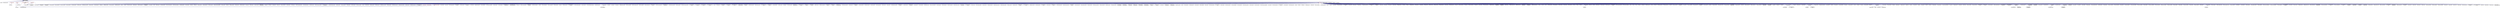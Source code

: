 digraph "startup_function.hpp"
{
  edge [fontname="Helvetica",fontsize="10",labelfontname="Helvetica",labelfontsize="10"];
  node [fontname="Helvetica",fontsize="10",shape=record];
  Node58 [label="startup_function.hpp",height=0.2,width=0.4,color="black", fillcolor="grey75", style="filled", fontcolor="black"];
  Node58 -> Node59 [dir="back",color="midnightblue",fontsize="10",style="solid",fontname="Helvetica"];
  Node59 [label="sine.cpp",height=0.2,width=0.4,color="black", fillcolor="white", style="filled",URL="$d5/dd8/sine_8cpp.html"];
  Node58 -> Node60 [dir="back",color="midnightblue",fontsize="10",style="solid",fontname="Helvetica"];
  Node60 [label="startup_shutdown.cpp",height=0.2,width=0.4,color="black", fillcolor="white", style="filled",URL="$d0/ddb/startup__shutdown_8cpp.html"];
  Node58 -> Node61 [dir="back",color="midnightblue",fontsize="10",style="solid",fontname="Helvetica"];
  Node61 [label="hpx_fwd.hpp",height=0.2,width=0.4,color="black", fillcolor="white", style="filled",URL="$d5/d46/hpx__fwd_8hpp.html"];
  Node58 -> Node62 [dir="back",color="midnightblue",fontsize="10",style="solid",fontname="Helvetica"];
  Node62 [label="hpx_init.hpp",height=0.2,width=0.4,color="red", fillcolor="white", style="filled",URL="$d5/df5/hpx__init_8hpp.html"];
  Node62 -> Node63 [dir="back",color="midnightblue",fontsize="10",style="solid",fontname="Helvetica"];
  Node63 [label="1d_stencil_1.cpp",height=0.2,width=0.4,color="black", fillcolor="white", style="filled",URL="$d2/db1/1d__stencil__1_8cpp.html"];
  Node62 -> Node64 [dir="back",color="midnightblue",fontsize="10",style="solid",fontname="Helvetica"];
  Node64 [label="1d_stencil_2.cpp",height=0.2,width=0.4,color="black", fillcolor="white", style="filled",URL="$d3/dd1/1d__stencil__2_8cpp.html"];
  Node62 -> Node65 [dir="back",color="midnightblue",fontsize="10",style="solid",fontname="Helvetica"];
  Node65 [label="1d_stencil_3.cpp",height=0.2,width=0.4,color="black", fillcolor="white", style="filled",URL="$db/d19/1d__stencil__3_8cpp.html"];
  Node62 -> Node66 [dir="back",color="midnightblue",fontsize="10",style="solid",fontname="Helvetica"];
  Node66 [label="1d_stencil_4.cpp",height=0.2,width=0.4,color="black", fillcolor="white", style="filled",URL="$d1/d7d/1d__stencil__4_8cpp.html"];
  Node62 -> Node67 [dir="back",color="midnightblue",fontsize="10",style="solid",fontname="Helvetica"];
  Node67 [label="1d_stencil_4_parallel.cpp",height=0.2,width=0.4,color="black", fillcolor="white", style="filled",URL="$d6/d05/1d__stencil__4__parallel_8cpp.html"];
  Node62 -> Node68 [dir="back",color="midnightblue",fontsize="10",style="solid",fontname="Helvetica"];
  Node68 [label="1d_stencil_4_repart.cpp",height=0.2,width=0.4,color="black", fillcolor="white", style="filled",URL="$d0/d6b/1d__stencil__4__repart_8cpp.html"];
  Node62 -> Node69 [dir="back",color="midnightblue",fontsize="10",style="solid",fontname="Helvetica"];
  Node69 [label="1d_stencil_4_throttle.cpp",height=0.2,width=0.4,color="black", fillcolor="white", style="filled",URL="$d6/de5/1d__stencil__4__throttle_8cpp.html"];
  Node62 -> Node70 [dir="back",color="midnightblue",fontsize="10",style="solid",fontname="Helvetica"];
  Node70 [label="1d_stencil_5.cpp",height=0.2,width=0.4,color="black", fillcolor="white", style="filled",URL="$d7/d2a/1d__stencil__5_8cpp.html"];
  Node62 -> Node71 [dir="back",color="midnightblue",fontsize="10",style="solid",fontname="Helvetica"];
  Node71 [label="1d_stencil_6.cpp",height=0.2,width=0.4,color="black", fillcolor="white", style="filled",URL="$db/de7/1d__stencil__6_8cpp.html"];
  Node62 -> Node72 [dir="back",color="midnightblue",fontsize="10",style="solid",fontname="Helvetica"];
  Node72 [label="1d_stencil_7.cpp",height=0.2,width=0.4,color="black", fillcolor="white", style="filled",URL="$d4/d5a/1d__stencil__7_8cpp.html"];
  Node62 -> Node73 [dir="back",color="midnightblue",fontsize="10",style="solid",fontname="Helvetica"];
  Node73 [label="1d_stencil_8.cpp",height=0.2,width=0.4,color="black", fillcolor="white", style="filled",URL="$df/de0/1d__stencil__8_8cpp.html"];
  Node62 -> Node74 [dir="back",color="midnightblue",fontsize="10",style="solid",fontname="Helvetica"];
  Node74 [label="accumulator_client.cpp",height=0.2,width=0.4,color="black", fillcolor="white", style="filled",URL="$d7/dd0/accumulator__client_8cpp.html"];
  Node62 -> Node75 [dir="back",color="midnightblue",fontsize="10",style="solid",fontname="Helvetica"];
  Node75 [label="template_accumulator\l_client.cpp",height=0.2,width=0.4,color="black", fillcolor="white", style="filled",URL="$df/d93/template__accumulator__client_8cpp.html"];
  Node62 -> Node76 [dir="back",color="midnightblue",fontsize="10",style="solid",fontname="Helvetica"];
  Node76 [label="template_function_accumulator\l_client.cpp",height=0.2,width=0.4,color="black", fillcolor="white", style="filled",URL="$d0/dc6/template__function__accumulator__client_8cpp.html"];
  Node62 -> Node77 [dir="back",color="midnightblue",fontsize="10",style="solid",fontname="Helvetica"];
  Node77 [label="ag_client.cpp",height=0.2,width=0.4,color="black", fillcolor="white", style="filled",URL="$d4/d5d/ag__client_8cpp.html"];
  Node62 -> Node78 [dir="back",color="midnightblue",fontsize="10",style="solid",fontname="Helvetica"];
  Node78 [label="apex_balance.cpp",height=0.2,width=0.4,color="black", fillcolor="white", style="filled",URL="$d4/d8e/apex__balance_8cpp.html"];
  Node62 -> Node79 [dir="back",color="midnightblue",fontsize="10",style="solid",fontname="Helvetica"];
  Node79 [label="apex_fibonacci.cpp",height=0.2,width=0.4,color="black", fillcolor="white", style="filled",URL="$de/de1/apex__fibonacci_8cpp.html"];
  Node62 -> Node80 [dir="back",color="midnightblue",fontsize="10",style="solid",fontname="Helvetica"];
  Node80 [label="apex_policy_engine\l_active_thread_count.cpp",height=0.2,width=0.4,color="black", fillcolor="white", style="filled",URL="$d5/d01/apex__policy__engine__active__thread__count_8cpp.html"];
  Node62 -> Node81 [dir="back",color="midnightblue",fontsize="10",style="solid",fontname="Helvetica"];
  Node81 [label="apex_policy_engine\l_events.cpp",height=0.2,width=0.4,color="black", fillcolor="white", style="filled",URL="$df/d0f/apex__policy__engine__events_8cpp.html"];
  Node62 -> Node82 [dir="back",color="midnightblue",fontsize="10",style="solid",fontname="Helvetica"];
  Node82 [label="apex_policy_engine\l_periodic.cpp",height=0.2,width=0.4,color="black", fillcolor="white", style="filled",URL="$d5/d7b/apex__policy__engine__periodic_8cpp.html"];
  Node62 -> Node83 [dir="back",color="midnightblue",fontsize="10",style="solid",fontname="Helvetica"];
  Node83 [label="async_io_action.cpp",height=0.2,width=0.4,color="black", fillcolor="white", style="filled",URL="$d3/df5/async__io__action_8cpp.html"];
  Node62 -> Node84 [dir="back",color="midnightblue",fontsize="10",style="solid",fontname="Helvetica"];
  Node84 [label="async_io_external.cpp",height=0.2,width=0.4,color="black", fillcolor="white", style="filled",URL="$da/d9a/async__io__external_8cpp.html"];
  Node62 -> Node85 [dir="back",color="midnightblue",fontsize="10",style="solid",fontname="Helvetica"];
  Node85 [label="async_io_low_level.cpp",height=0.2,width=0.4,color="black", fillcolor="white", style="filled",URL="$dc/d10/async__io__low__level_8cpp.html"];
  Node62 -> Node86 [dir="back",color="midnightblue",fontsize="10",style="solid",fontname="Helvetica"];
  Node86 [label="async_io_simple.cpp",height=0.2,width=0.4,color="black", fillcolor="white", style="filled",URL="$da/db7/async__io__simple_8cpp.html"];
  Node62 -> Node87 [dir="back",color="midnightblue",fontsize="10",style="solid",fontname="Helvetica"];
  Node87 [label="hpx_thread_phase.cpp",height=0.2,width=0.4,color="black", fillcolor="white", style="filled",URL="$d5/dca/hpx__thread__phase_8cpp.html"];
  Node62 -> Node88 [dir="back",color="midnightblue",fontsize="10",style="solid",fontname="Helvetica"];
  Node88 [label="os_thread_num.cpp",height=0.2,width=0.4,color="black", fillcolor="white", style="filled",URL="$d2/dfb/os__thread__num_8cpp.html"];
  Node62 -> Node89 [dir="back",color="midnightblue",fontsize="10",style="solid",fontname="Helvetica"];
  Node89 [label="cancelable_action_client.cpp",height=0.2,width=0.4,color="black", fillcolor="white", style="filled",URL="$d1/db8/cancelable__action__client_8cpp.html"];
  Node62 -> Node90 [dir="back",color="midnightblue",fontsize="10",style="solid",fontname="Helvetica"];
  Node90 [label="cublas_matmul.cpp",height=0.2,width=0.4,color="black", fillcolor="white", style="filled",URL="$dd/d84/cublas__matmul_8cpp.html"];
  Node62 -> Node91 [dir="back",color="midnightblue",fontsize="10",style="solid",fontname="Helvetica"];
  Node91 [label="rnd_future_reduce.cpp",height=0.2,width=0.4,color="black", fillcolor="white", style="filled",URL="$d1/db5/rnd__future__reduce_8cpp.html"];
  Node62 -> Node92 [dir="back",color="midnightblue",fontsize="10",style="solid",fontname="Helvetica"];
  Node92 [label="heartbeat.cpp",height=0.2,width=0.4,color="black", fillcolor="white", style="filled",URL="$d8/d98/heartbeat_8cpp.html"];
  Node62 -> Node93 [dir="back",color="midnightblue",fontsize="10",style="solid",fontname="Helvetica"];
  Node93 [label="heartbeat_console.cpp",height=0.2,width=0.4,color="black", fillcolor="white", style="filled",URL="$da/de8/heartbeat__console_8cpp.html"];
  Node62 -> Node94 [dir="back",color="midnightblue",fontsize="10",style="solid",fontname="Helvetica"];
  Node94 [label="hello_world_client.cpp",height=0.2,width=0.4,color="black", fillcolor="white", style="filled",URL="$d5/da6/hello__world__client_8cpp.html"];
  Node62 -> Node95 [dir="back",color="midnightblue",fontsize="10",style="solid",fontname="Helvetica"];
  Node95 [label="interpolate1d_client.cpp",height=0.2,width=0.4,color="black", fillcolor="white", style="filled",URL="$d4/da6/interpolate1d__client_8cpp.html"];
  Node62 -> Node96 [dir="back",color="midnightblue",fontsize="10",style="solid",fontname="Helvetica"];
  Node96 [label="jacobi.cpp",height=0.2,width=0.4,color="black", fillcolor="white", style="filled",URL="$d2/d27/jacobi_8cpp.html"];
  Node62 -> Node97 [dir="back",color="midnightblue",fontsize="10",style="solid",fontname="Helvetica"];
  Node97 [label="jacobi.cpp",height=0.2,width=0.4,color="black", fillcolor="white", style="filled",URL="$d3/d44/smp_2jacobi_8cpp.html"];
  Node62 -> Node98 [dir="back",color="midnightblue",fontsize="10",style="solid",fontname="Helvetica"];
  Node98 [label="jacobi_nonuniform.cpp",height=0.2,width=0.4,color="black", fillcolor="white", style="filled",URL="$dd/ddc/jacobi__nonuniform_8cpp.html"];
  Node62 -> Node99 [dir="back",color="midnightblue",fontsize="10",style="solid",fontname="Helvetica"];
  Node99 [label="nqueen_client.cpp",height=0.2,width=0.4,color="black", fillcolor="white", style="filled",URL="$d3/d5e/nqueen__client_8cpp.html"];
  Node62 -> Node100 [dir="back",color="midnightblue",fontsize="10",style="solid",fontname="Helvetica"];
  Node100 [label="access_counter_set.cpp",height=0.2,width=0.4,color="black", fillcolor="white", style="filled",URL="$dc/d52/access__counter__set_8cpp.html"];
  Node62 -> Node101 [dir="back",color="midnightblue",fontsize="10",style="solid",fontname="Helvetica"];
  Node101 [label="simplest_performance\l_counter.cpp",height=0.2,width=0.4,color="black", fillcolor="white", style="filled",URL="$d4/d4e/simplest__performance__counter_8cpp.html"];
  Node62 -> Node102 [dir="back",color="midnightblue",fontsize="10",style="solid",fontname="Helvetica"];
  Node102 [label="sine_client.cpp",height=0.2,width=0.4,color="black", fillcolor="white", style="filled",URL="$db/d62/sine__client_8cpp.html"];
  Node62 -> Node103 [dir="back",color="midnightblue",fontsize="10",style="solid",fontname="Helvetica"];
  Node103 [label="qt.cpp",height=0.2,width=0.4,color="black", fillcolor="white", style="filled",URL="$df/d90/qt_8cpp.html"];
  Node62 -> Node104 [dir="back",color="midnightblue",fontsize="10",style="solid",fontname="Helvetica"];
  Node104 [label="queue_client.cpp",height=0.2,width=0.4,color="black", fillcolor="white", style="filled",URL="$d7/d96/queue__client_8cpp.html"];
  Node62 -> Node105 [dir="back",color="midnightblue",fontsize="10",style="solid",fontname="Helvetica"];
  Node105 [label="1d_wave_equation.cpp",height=0.2,width=0.4,color="black", fillcolor="white", style="filled",URL="$da/dab/1d__wave__equation_8cpp.html"];
  Node62 -> Node106 [dir="back",color="midnightblue",fontsize="10",style="solid",fontname="Helvetica"];
  Node106 [label="allow_unknown_options.cpp",height=0.2,width=0.4,color="black", fillcolor="white", style="filled",URL="$d9/dc9/allow__unknown__options_8cpp.html"];
  Node62 -> Node107 [dir="back",color="midnightblue",fontsize="10",style="solid",fontname="Helvetica"];
  Node107 [label="command_line_handling.cpp",height=0.2,width=0.4,color="black", fillcolor="white", style="filled",URL="$d4/d05/examples_2quickstart_2command__line__handling_8cpp.html"];
  Node62 -> Node108 [dir="back",color="midnightblue",fontsize="10",style="solid",fontname="Helvetica"];
  Node108 [label="composable_guard.cpp",height=0.2,width=0.4,color="black", fillcolor="white", style="filled",URL="$d3/d68/examples_2quickstart_2composable__guard_8cpp.html"];
  Node62 -> Node109 [dir="back",color="midnightblue",fontsize="10",style="solid",fontname="Helvetica"];
  Node109 [label="error_handling.cpp",height=0.2,width=0.4,color="black", fillcolor="white", style="filled",URL="$d9/d96/error__handling_8cpp.html"];
  Node62 -> Node110 [dir="back",color="midnightblue",fontsize="10",style="solid",fontname="Helvetica"];
  Node110 [label="factorial.cpp",height=0.2,width=0.4,color="black", fillcolor="white", style="filled",URL="$d9/d00/factorial_8cpp.html"];
  Node62 -> Node111 [dir="back",color="midnightblue",fontsize="10",style="solid",fontname="Helvetica"];
  Node111 [label="fibonacci.cpp",height=0.2,width=0.4,color="black", fillcolor="white", style="filled",URL="$d9/d89/fibonacci_8cpp.html"];
  Node62 -> Node112 [dir="back",color="midnightblue",fontsize="10",style="solid",fontname="Helvetica"];
  Node112 [label="fibonacci_await.cpp",height=0.2,width=0.4,color="black", fillcolor="white", style="filled",URL="$dc/d1c/fibonacci__await_8cpp.html"];
  Node62 -> Node113 [dir="back",color="midnightblue",fontsize="10",style="solid",fontname="Helvetica"];
  Node113 [label="fibonacci_dataflow.cpp",height=0.2,width=0.4,color="black", fillcolor="white", style="filled",URL="$df/d3d/fibonacci__dataflow_8cpp.html"];
  Node62 -> Node114 [dir="back",color="midnightblue",fontsize="10",style="solid",fontname="Helvetica"];
  Node114 [label="fibonacci_futures.cpp",height=0.2,width=0.4,color="black", fillcolor="white", style="filled",URL="$d6/de3/fibonacci__futures_8cpp.html"];
  Node62 -> Node115 [dir="back",color="midnightblue",fontsize="10",style="solid",fontname="Helvetica"];
  Node115 [label="fibonacci_futures_distributed.cpp",height=0.2,width=0.4,color="black", fillcolor="white", style="filled",URL="$d1/dc9/fibonacci__futures__distributed_8cpp.html"];
  Node62 -> Node116 [dir="back",color="midnightblue",fontsize="10",style="solid",fontname="Helvetica"];
  Node116 [label="fibonacci_one.cpp",height=0.2,width=0.4,color="black", fillcolor="white", style="filled",URL="$d8/d78/fibonacci__one_8cpp.html"];
  Node62 -> Node117 [dir="back",color="midnightblue",fontsize="10",style="solid",fontname="Helvetica"];
  Node117 [label="fractals.cpp",height=0.2,width=0.4,color="black", fillcolor="white", style="filled",URL="$d8/d58/fractals_8cpp.html"];
  Node62 -> Node118 [dir="back",color="midnightblue",fontsize="10",style="solid",fontname="Helvetica"];
  Node118 [label="fractals_executor.cpp",height=0.2,width=0.4,color="black", fillcolor="white", style="filled",URL="$d9/da9/fractals__executor_8cpp.html"];
  Node62 -> Node119 [dir="back",color="midnightblue",fontsize="10",style="solid",fontname="Helvetica"];
  Node119 [label="fractals_struct.cpp",height=0.2,width=0.4,color="black", fillcolor="white", style="filled",URL="$d8/d2f/fractals__struct_8cpp.html"];
  Node62 -> Node120 [dir="back",color="midnightblue",fontsize="10",style="solid",fontname="Helvetica"];
  Node120 [label="interest_calculator.cpp",height=0.2,width=0.4,color="black", fillcolor="white", style="filled",URL="$d2/d86/interest__calculator_8cpp.html"];
  Node62 -> Node121 [dir="back",color="midnightblue",fontsize="10",style="solid",fontname="Helvetica"];
  Node121 [label="latch_local.cpp",height=0.2,width=0.4,color="black", fillcolor="white", style="filled",URL="$dd/dd3/latch__local_8cpp.html"];
  Node62 -> Node122 [dir="back",color="midnightblue",fontsize="10",style="solid",fontname="Helvetica"];
  Node122 [label="latch_remote.cpp",height=0.2,width=0.4,color="black", fillcolor="white", style="filled",URL="$df/d59/latch__remote_8cpp.html"];
  Node62 -> Node123 [dir="back",color="midnightblue",fontsize="10",style="solid",fontname="Helvetica"];
  Node123 [label="non_atomic_rma.cpp",height=0.2,width=0.4,color="black", fillcolor="white", style="filled",URL="$d7/d8b/non__atomic__rma_8cpp.html"];
  Node62 -> Node124 [dir="back",color="midnightblue",fontsize="10",style="solid",fontname="Helvetica"];
  Node124 [label="partitioned_vector\l_spmd_foreach.cpp",height=0.2,width=0.4,color="black", fillcolor="white", style="filled",URL="$db/d7c/partitioned__vector__spmd__foreach_8cpp.html"];
  Node62 -> Node125 [dir="back",color="midnightblue",fontsize="10",style="solid",fontname="Helvetica"];
  Node125 [label="pingpong.cpp",height=0.2,width=0.4,color="black", fillcolor="white", style="filled",URL="$dd/d4d/pingpong_8cpp.html"];
  Node62 -> Node126 [dir="back",color="midnightblue",fontsize="10",style="solid",fontname="Helvetica"];
  Node126 [label="quicksort.cpp",height=0.2,width=0.4,color="black", fillcolor="white", style="filled",URL="$d3/d1e/quicksort_8cpp.html"];
  Node62 -> Node127 [dir="back",color="midnightblue",fontsize="10",style="solid",fontname="Helvetica"];
  Node127 [label="safe_object.cpp",height=0.2,width=0.4,color="black", fillcolor="white", style="filled",URL="$dd/d52/safe__object_8cpp.html"];
  Node62 -> Node128 [dir="back",color="midnightblue",fontsize="10",style="solid",fontname="Helvetica"];
  Node128 [label="sierpinski.cpp",height=0.2,width=0.4,color="black", fillcolor="white", style="filled",URL="$d3/d7e/sierpinski_8cpp.html"];
  Node62 -> Node129 [dir="back",color="midnightblue",fontsize="10",style="solid",fontname="Helvetica"];
  Node129 [label="sort_by_key_demo.cpp",height=0.2,width=0.4,color="black", fillcolor="white", style="filled",URL="$da/d20/sort__by__key__demo_8cpp.html"];
  Node62 -> Node130 [dir="back",color="midnightblue",fontsize="10",style="solid",fontname="Helvetica"];
  Node130 [label="timed_futures.cpp",height=0.2,width=0.4,color="black", fillcolor="white", style="filled",URL="$d6/d8d/timed__futures_8cpp.html"];
  Node62 -> Node131 [dir="back",color="midnightblue",fontsize="10",style="solid",fontname="Helvetica"];
  Node131 [label="timed_wake.cpp",height=0.2,width=0.4,color="black", fillcolor="white", style="filled",URL="$d8/df9/timed__wake_8cpp.html"];
  Node62 -> Node132 [dir="back",color="midnightblue",fontsize="10",style="solid",fontname="Helvetica"];
  Node132 [label="vector_counting_dotproduct.cpp",height=0.2,width=0.4,color="black", fillcolor="white", style="filled",URL="$df/de9/vector__counting__dotproduct_8cpp.html"];
  Node62 -> Node133 [dir="back",color="midnightblue",fontsize="10",style="solid",fontname="Helvetica"];
  Node133 [label="vector_zip_dotproduct.cpp",height=0.2,width=0.4,color="black", fillcolor="white", style="filled",URL="$dc/d18/vector__zip__dotproduct_8cpp.html"];
  Node62 -> Node134 [dir="back",color="midnightblue",fontsize="10",style="solid",fontname="Helvetica"];
  Node134 [label="wait_composition.cpp",height=0.2,width=0.4,color="black", fillcolor="white", style="filled",URL="$d6/d13/wait__composition_8cpp.html"];
  Node62 -> Node135 [dir="back",color="midnightblue",fontsize="10",style="solid",fontname="Helvetica"];
  Node135 [label="random_mem_access_client.cpp",height=0.2,width=0.4,color="black", fillcolor="white", style="filled",URL="$df/d1b/random__mem__access__client_8cpp.html"];
  Node62 -> Node136 [dir="back",color="midnightblue",fontsize="10",style="solid",fontname="Helvetica"];
  Node136 [label="oversubscribing_resource\l_partitioner.cpp",height=0.2,width=0.4,color="black", fillcolor="white", style="filled",URL="$dd/dee/oversubscribing__resource__partitioner_8cpp.html"];
  Node62 -> Node137 [dir="back",color="midnightblue",fontsize="10",style="solid",fontname="Helvetica"];
  Node137 [label="simple_resource_partitioner.cpp",height=0.2,width=0.4,color="black", fillcolor="white", style="filled",URL="$d5/df9/simple__resource__partitioner_8cpp.html"];
  Node62 -> Node138 [dir="back",color="midnightblue",fontsize="10",style="solid",fontname="Helvetica"];
  Node138 [label="sheneos_client.cpp",height=0.2,width=0.4,color="black", fillcolor="white", style="filled",URL="$d5/da5/sheneos__client_8cpp.html"];
  Node62 -> Node139 [dir="back",color="midnightblue",fontsize="10",style="solid",fontname="Helvetica"];
  Node139 [label="sheneos_compare.cpp",height=0.2,width=0.4,color="black", fillcolor="white", style="filled",URL="$dc/d11/sheneos__compare_8cpp.html"];
  Node62 -> Node140 [dir="back",color="midnightblue",fontsize="10",style="solid",fontname="Helvetica"];
  Node140 [label="sheneos_test.cpp",height=0.2,width=0.4,color="black", fillcolor="white", style="filled",URL="$d4/d6e/sheneos__test_8cpp.html"];
  Node62 -> Node141 [dir="back",color="midnightblue",fontsize="10",style="solid",fontname="Helvetica"];
  Node141 [label="spell_check_file.cpp",height=0.2,width=0.4,color="black", fillcolor="white", style="filled",URL="$df/df7/spell__check__file_8cpp.html"];
  Node62 -> Node142 [dir="back",color="midnightblue",fontsize="10",style="solid",fontname="Helvetica"];
  Node142 [label="spell_check_simple.cpp",height=0.2,width=0.4,color="black", fillcolor="white", style="filled",URL="$dd/d54/spell__check__simple_8cpp.html"];
  Node62 -> Node143 [dir="back",color="midnightblue",fontsize="10",style="solid",fontname="Helvetica"];
  Node143 [label="spin.cpp",height=0.2,width=0.4,color="black", fillcolor="white", style="filled",URL="$d7/df2/spin_8cpp.html"];
  Node62 -> Node144 [dir="back",color="midnightblue",fontsize="10",style="solid",fontname="Helvetica"];
  Node144 [label="throttle_client.cpp",height=0.2,width=0.4,color="black", fillcolor="white", style="filled",URL="$d0/db7/throttle__client_8cpp.html"];
  Node62 -> Node145 [dir="back",color="midnightblue",fontsize="10",style="solid",fontname="Helvetica"];
  Node145 [label="transpose_await.cpp",height=0.2,width=0.4,color="black", fillcolor="white", style="filled",URL="$de/d68/transpose__await_8cpp.html"];
  Node62 -> Node146 [dir="back",color="midnightblue",fontsize="10",style="solid",fontname="Helvetica"];
  Node146 [label="transpose_block.cpp",height=0.2,width=0.4,color="black", fillcolor="white", style="filled",URL="$d0/de1/transpose__block_8cpp.html"];
  Node62 -> Node147 [dir="back",color="midnightblue",fontsize="10",style="solid",fontname="Helvetica"];
  Node147 [label="transpose_block_numa.cpp",height=0.2,width=0.4,color="black", fillcolor="white", style="filled",URL="$dd/d3b/transpose__block__numa_8cpp.html"];
  Node62 -> Node148 [dir="back",color="midnightblue",fontsize="10",style="solid",fontname="Helvetica"];
  Node148 [label="transpose_serial.cpp",height=0.2,width=0.4,color="black", fillcolor="white", style="filled",URL="$db/d74/transpose__serial_8cpp.html"];
  Node62 -> Node149 [dir="back",color="midnightblue",fontsize="10",style="solid",fontname="Helvetica"];
  Node149 [label="transpose_serial_block.cpp",height=0.2,width=0.4,color="black", fillcolor="white", style="filled",URL="$d8/daa/transpose__serial__block_8cpp.html"];
  Node62 -> Node150 [dir="back",color="midnightblue",fontsize="10",style="solid",fontname="Helvetica"];
  Node150 [label="transpose_serial_vector.cpp",height=0.2,width=0.4,color="black", fillcolor="white", style="filled",URL="$d4/d04/transpose__serial__vector_8cpp.html"];
  Node62 -> Node151 [dir="back",color="midnightblue",fontsize="10",style="solid",fontname="Helvetica"];
  Node151 [label="transpose_smp.cpp",height=0.2,width=0.4,color="black", fillcolor="white", style="filled",URL="$d2/d99/transpose__smp_8cpp.html"];
  Node62 -> Node152 [dir="back",color="midnightblue",fontsize="10",style="solid",fontname="Helvetica"];
  Node152 [label="transpose_smp_block.cpp",height=0.2,width=0.4,color="black", fillcolor="white", style="filled",URL="$da/d4d/transpose__smp__block_8cpp.html"];
  Node62 -> Node153 [dir="back",color="midnightblue",fontsize="10",style="solid",fontname="Helvetica"];
  Node153 [label="simple_central_tuplespace\l_client.cpp",height=0.2,width=0.4,color="black", fillcolor="white", style="filled",URL="$d1/d7b/simple__central__tuplespace__client_8cpp.html"];
  Node62 -> Node154 [dir="back",color="midnightblue",fontsize="10",style="solid",fontname="Helvetica"];
  Node154 [label="hpx_init_impl.hpp",height=0.2,width=0.4,color="black", fillcolor="white", style="filled",URL="$d3/d6b/hpx__init__impl_8hpp.html"];
  Node154 -> Node62 [dir="back",color="midnightblue",fontsize="10",style="solid",fontname="Helvetica"];
  Node62 -> Node155 [dir="back",color="midnightblue",fontsize="10",style="solid",fontname="Helvetica"];
  Node155 [label="hpx_main.hpp",height=0.2,width=0.4,color="red", fillcolor="white", style="filled",URL="$df/d16/hpx__main_8hpp.html"];
  Node62 -> Node300 [dir="back",color="midnightblue",fontsize="10",style="solid",fontname="Helvetica"];
  Node300 [label="hpx_main_impl.hpp",height=0.2,width=0.4,color="red", fillcolor="white", style="filled",URL="$dc/dd2/hpx__main__impl_8hpp.html"];
  Node62 -> Node302 [dir="back",color="midnightblue",fontsize="10",style="solid",fontname="Helvetica"];
  Node302 [label="command_line_handling.hpp",height=0.2,width=0.4,color="red", fillcolor="white", style="filled",URL="$dc/dbc/command__line__handling_8hpp.html"];
  Node302 -> Node858 [dir="back",color="midnightblue",fontsize="10",style="solid",fontname="Helvetica"];
  Node858 [label="hpx_init.cpp",height=0.2,width=0.4,color="black", fillcolor="white", style="filled",URL="$d6/dfa/hpx__init_8cpp.html"];
  Node302 -> Node872 [dir="back",color="midnightblue",fontsize="10",style="solid",fontname="Helvetica"];
  Node872 [label="runtime_support_server.cpp",height=0.2,width=0.4,color="black", fillcolor="white", style="filled",URL="$de/d5c/runtime__support__server_8cpp.html"];
  Node62 -> Node377 [dir="back",color="midnightblue",fontsize="10",style="solid",fontname="Helvetica"];
  Node377 [label="hpx_runtime.cpp",height=0.2,width=0.4,color="black", fillcolor="white", style="filled",URL="$d7/d1e/hpx__runtime_8cpp.html"];
  Node62 -> Node858 [dir="back",color="midnightblue",fontsize="10",style="solid",fontname="Helvetica"];
  Node62 -> Node889 [dir="back",color="midnightblue",fontsize="10",style="solid",fontname="Helvetica"];
  Node889 [label="hpx_main.cpp",height=0.2,width=0.4,color="black", fillcolor="white", style="filled",URL="$d3/d07/hpx__main_8cpp.html"];
  Node62 -> Node890 [dir="back",color="midnightblue",fontsize="10",style="solid",fontname="Helvetica"];
  Node890 [label="hpx_main_argc_argv.cpp",height=0.2,width=0.4,color="black", fillcolor="white", style="filled",URL="$d3/df2/hpx__main__argc__argv_8cpp.html"];
  Node62 -> Node891 [dir="back",color="midnightblue",fontsize="10",style="solid",fontname="Helvetica"];
  Node891 [label="hpx_main_variables\l_map.cpp",height=0.2,width=0.4,color="black", fillcolor="white", style="filled",URL="$d5/d75/hpx__main__variables__map_8cpp.html"];
  Node62 -> Node892 [dir="back",color="midnightblue",fontsize="10",style="solid",fontname="Helvetica"];
  Node892 [label="hpx_user_main.cpp",height=0.2,width=0.4,color="black", fillcolor="white", style="filled",URL="$d2/d68/hpx__user__main_8cpp.html"];
  Node62 -> Node893 [dir="back",color="midnightblue",fontsize="10",style="solid",fontname="Helvetica"];
  Node893 [label="hpx_user_main_argc\l_argv.cpp",height=0.2,width=0.4,color="black", fillcolor="white", style="filled",URL="$d2/d71/hpx__user__main__argc__argv_8cpp.html"];
  Node62 -> Node378 [dir="back",color="midnightblue",fontsize="10",style="solid",fontname="Helvetica"];
  Node378 [label="synchronize.cpp",height=0.2,width=0.4,color="black", fillcolor="white", style="filled",URL="$da/da2/synchronize_8cpp.html"];
  Node62 -> Node379 [dir="back",color="midnightblue",fontsize="10",style="solid",fontname="Helvetica"];
  Node379 [label="agas_cache_timings.cpp",height=0.2,width=0.4,color="black", fillcolor="white", style="filled",URL="$dd/d37/agas__cache__timings_8cpp.html"];
  Node62 -> Node380 [dir="back",color="midnightblue",fontsize="10",style="solid",fontname="Helvetica"];
  Node380 [label="async_overheads.cpp",height=0.2,width=0.4,color="black", fillcolor="white", style="filled",URL="$de/da6/async__overheads_8cpp.html"];
  Node62 -> Node381 [dir="back",color="midnightblue",fontsize="10",style="solid",fontname="Helvetica"];
  Node381 [label="coroutines_call_overhead.cpp",height=0.2,width=0.4,color="black", fillcolor="white", style="filled",URL="$da/d1e/coroutines__call__overhead_8cpp.html"];
  Node62 -> Node382 [dir="back",color="midnightblue",fontsize="10",style="solid",fontname="Helvetica"];
  Node382 [label="foreach_scaling.cpp",height=0.2,width=0.4,color="black", fillcolor="white", style="filled",URL="$d4/d94/foreach__scaling_8cpp.html"];
  Node62 -> Node799 [dir="back",color="midnightblue",fontsize="10",style="solid",fontname="Helvetica"];
  Node799 [label="future_overhead.cpp",height=0.2,width=0.4,color="black", fillcolor="white", style="filled",URL="$d3/d79/future__overhead_8cpp.html"];
  Node62 -> Node800 [dir="back",color="midnightblue",fontsize="10",style="solid",fontname="Helvetica"];
  Node800 [label="hpx_heterogeneous_timed\l_task_spawn.cpp",height=0.2,width=0.4,color="black", fillcolor="white", style="filled",URL="$dd/d27/hpx__heterogeneous__timed__task__spawn_8cpp.html"];
  Node62 -> Node384 [dir="back",color="midnightblue",fontsize="10",style="solid",fontname="Helvetica"];
  Node384 [label="hpx_homogeneous_timed\l_task_spawn_executors.cpp",height=0.2,width=0.4,color="black", fillcolor="white", style="filled",URL="$d1/d3b/hpx__homogeneous__timed__task__spawn__executors_8cpp.html"];
  Node62 -> Node385 [dir="back",color="midnightblue",fontsize="10",style="solid",fontname="Helvetica"];
  Node385 [label="htts2_hpx.cpp",height=0.2,width=0.4,color="black", fillcolor="white", style="filled",URL="$d2/daf/htts2__hpx_8cpp.html"];
  Node62 -> Node801 [dir="back",color="midnightblue",fontsize="10",style="solid",fontname="Helvetica"];
  Node801 [label="parent_vs_child_stealing.cpp",height=0.2,width=0.4,color="black", fillcolor="white", style="filled",URL="$d2/d07/parent__vs__child__stealing_8cpp.html"];
  Node62 -> Node386 [dir="back",color="midnightblue",fontsize="10",style="solid",fontname="Helvetica"];
  Node386 [label="partitioned_vector\l_foreach.cpp",height=0.2,width=0.4,color="black", fillcolor="white", style="filled",URL="$df/d5f/partitioned__vector__foreach_8cpp.html"];
  Node62 -> Node387 [dir="back",color="midnightblue",fontsize="10",style="solid",fontname="Helvetica"];
  Node387 [label="serialization_overhead.cpp",height=0.2,width=0.4,color="black", fillcolor="white", style="filled",URL="$d3/df8/serialization__overhead_8cpp.html"];
  Node62 -> Node388 [dir="back",color="midnightblue",fontsize="10",style="solid",fontname="Helvetica"];
  Node388 [label="sizeof.cpp",height=0.2,width=0.4,color="black", fillcolor="white", style="filled",URL="$d3/d0f/sizeof_8cpp.html"];
  Node62 -> Node802 [dir="back",color="midnightblue",fontsize="10",style="solid",fontname="Helvetica"];
  Node802 [label="spinlock_overhead1.cpp",height=0.2,width=0.4,color="black", fillcolor="white", style="filled",URL="$d0/d32/spinlock__overhead1_8cpp.html"];
  Node62 -> Node803 [dir="back",color="midnightblue",fontsize="10",style="solid",fontname="Helvetica"];
  Node803 [label="spinlock_overhead2.cpp",height=0.2,width=0.4,color="black", fillcolor="white", style="filled",URL="$de/d55/spinlock__overhead2_8cpp.html"];
  Node62 -> Node389 [dir="back",color="midnightblue",fontsize="10",style="solid",fontname="Helvetica"];
  Node389 [label="stencil3_iterators.cpp",height=0.2,width=0.4,color="black", fillcolor="white", style="filled",URL="$db/d9e/stencil3__iterators_8cpp.html"];
  Node62 -> Node390 [dir="back",color="midnightblue",fontsize="10",style="solid",fontname="Helvetica"];
  Node390 [label="stream.cpp",height=0.2,width=0.4,color="black", fillcolor="white", style="filled",URL="$da/d5f/stream_8cpp.html"];
  Node62 -> Node391 [dir="back",color="midnightblue",fontsize="10",style="solid",fontname="Helvetica"];
  Node391 [label="timed_task_spawn.cpp",height=0.2,width=0.4,color="black", fillcolor="white", style="filled",URL="$df/de1/timed__task__spawn_8cpp.html"];
  Node62 -> Node392 [dir="back",color="midnightblue",fontsize="10",style="solid",fontname="Helvetica"];
  Node392 [label="transform_reduce_binary\l_scaling.cpp",height=0.2,width=0.4,color="black", fillcolor="white", style="filled",URL="$d1/dae/transform__reduce__binary__scaling_8cpp.html"];
  Node62 -> Node393 [dir="back",color="midnightblue",fontsize="10",style="solid",fontname="Helvetica"];
  Node393 [label="transform_reduce_scaling.cpp",height=0.2,width=0.4,color="black", fillcolor="white", style="filled",URL="$db/d2a/transform__reduce__scaling_8cpp.html"];
  Node62 -> Node804 [dir="back",color="midnightblue",fontsize="10",style="solid",fontname="Helvetica"];
  Node804 [label="wait_all_timings.cpp",height=0.2,width=0.4,color="black", fillcolor="white", style="filled",URL="$d5/da1/wait__all__timings_8cpp.html"];
  Node62 -> Node394 [dir="back",color="midnightblue",fontsize="10",style="solid",fontname="Helvetica"];
  Node394 [label="minmax_element_performance.cpp",height=0.2,width=0.4,color="black", fillcolor="white", style="filled",URL="$d9/d93/minmax__element__performance_8cpp.html"];
  Node62 -> Node395 [dir="back",color="midnightblue",fontsize="10",style="solid",fontname="Helvetica"];
  Node395 [label="barrier_performance.cpp",height=0.2,width=0.4,color="black", fillcolor="white", style="filled",URL="$d6/d6c/barrier__performance_8cpp.html"];
  Node62 -> Node396 [dir="back",color="midnightblue",fontsize="10",style="solid",fontname="Helvetica"];
  Node396 [label="network_storage.cpp",height=0.2,width=0.4,color="black", fillcolor="white", style="filled",URL="$db/daa/network__storage_8cpp.html"];
  Node62 -> Node397 [dir="back",color="midnightblue",fontsize="10",style="solid",fontname="Helvetica"];
  Node397 [label="simple_profiler.hpp",height=0.2,width=0.4,color="black", fillcolor="white", style="filled",URL="$d8/d02/simple__profiler_8hpp.html"];
  Node397 -> Node396 [dir="back",color="midnightblue",fontsize="10",style="solid",fontname="Helvetica"];
  Node62 -> Node894 [dir="back",color="midnightblue",fontsize="10",style="solid",fontname="Helvetica"];
  Node894 [label="osu_base.cpp",height=0.2,width=0.4,color="black", fillcolor="white", style="filled",URL="$d2/d45/osu__base_8cpp.html"];
  Node62 -> Node398 [dir="back",color="midnightblue",fontsize="10",style="solid",fontname="Helvetica"];
  Node398 [label="osu_bcast.cpp",height=0.2,width=0.4,color="black", fillcolor="white", style="filled",URL="$d3/dca/osu__bcast_8cpp.html"];
  Node62 -> Node403 [dir="back",color="midnightblue",fontsize="10",style="solid",fontname="Helvetica"];
  Node403 [label="osu_scatter.cpp",height=0.2,width=0.4,color="black", fillcolor="white", style="filled",URL="$d4/d4c/osu__scatter_8cpp.html"];
  Node62 -> Node404 [dir="back",color="midnightblue",fontsize="10",style="solid",fontname="Helvetica"];
  Node404 [label="pingpong_performance.cpp",height=0.2,width=0.4,color="black", fillcolor="white", style="filled",URL="$de/d03/pingpong__performance_8cpp.html"];
  Node62 -> Node405 [dir="back",color="midnightblue",fontsize="10",style="solid",fontname="Helvetica"];
  Node405 [label="benchmark_is_heap.cpp",height=0.2,width=0.4,color="black", fillcolor="white", style="filled",URL="$da/d4f/benchmark__is__heap_8cpp.html"];
  Node62 -> Node406 [dir="back",color="midnightblue",fontsize="10",style="solid",fontname="Helvetica"];
  Node406 [label="benchmark_is_heap_until.cpp",height=0.2,width=0.4,color="black", fillcolor="white", style="filled",URL="$dc/df5/benchmark__is__heap__until_8cpp.html"];
  Node62 -> Node407 [dir="back",color="midnightblue",fontsize="10",style="solid",fontname="Helvetica"];
  Node407 [label="benchmark_merge.cpp",height=0.2,width=0.4,color="black", fillcolor="white", style="filled",URL="$dd/d49/benchmark__merge_8cpp.html"];
  Node62 -> Node408 [dir="back",color="midnightblue",fontsize="10",style="solid",fontname="Helvetica"];
  Node408 [label="benchmark_partition.cpp",height=0.2,width=0.4,color="black", fillcolor="white", style="filled",URL="$d9/d88/benchmark__partition_8cpp.html"];
  Node62 -> Node409 [dir="back",color="midnightblue",fontsize="10",style="solid",fontname="Helvetica"];
  Node409 [label="benchmark_partition\l_copy.cpp",height=0.2,width=0.4,color="black", fillcolor="white", style="filled",URL="$d3/d0e/benchmark__partition__copy_8cpp.html"];
  Node62 -> Node410 [dir="back",color="midnightblue",fontsize="10",style="solid",fontname="Helvetica"];
  Node410 [label="benchmark_unique_copy.cpp",height=0.2,width=0.4,color="black", fillcolor="white", style="filled",URL="$d9/d53/benchmark__unique__copy_8cpp.html"];
  Node62 -> Node815 [dir="back",color="midnightblue",fontsize="10",style="solid",fontname="Helvetica"];
  Node815 [label="component_action_move\l_semantics.cpp",height=0.2,width=0.4,color="black", fillcolor="white", style="filled",URL="$d4/d20/component__action__move__semantics_8cpp.html"];
  Node62 -> Node895 [dir="back",color="midnightblue",fontsize="10",style="solid",fontname="Helvetica"];
  Node895 [label="make_continuation_1615.cpp",height=0.2,width=0.4,color="black", fillcolor="white", style="filled",URL="$d4/d2c/make__continuation__1615_8cpp.html"];
  Node62 -> Node896 [dir="back",color="midnightblue",fontsize="10",style="solid",fontname="Helvetica"];
  Node896 [label="plain_action_1550.cpp",height=0.2,width=0.4,color="black", fillcolor="white", style="filled",URL="$d0/dff/plain__action__1550_8cpp.html"];
  Node62 -> Node731 [dir="back",color="midnightblue",fontsize="10",style="solid",fontname="Helvetica"];
  Node731 [label="plain_action_move_semantics.cpp",height=0.2,width=0.4,color="black", fillcolor="white", style="filled",URL="$db/d0f/plain__action__move__semantics_8cpp.html"];
  Node62 -> Node413 [dir="back",color="midnightblue",fontsize="10",style="solid",fontname="Helvetica"];
  Node413 [label="duplicate_id_registration\l_1596.cpp",height=0.2,width=0.4,color="black", fillcolor="white", style="filled",URL="$db/d8d/duplicate__id__registration__1596_8cpp.html"];
  Node62 -> Node414 [dir="back",color="midnightblue",fontsize="10",style="solid",fontname="Helvetica"];
  Node414 [label="pass_by_value_id_type\l_action.cpp",height=0.2,width=0.4,color="black", fillcolor="white", style="filled",URL="$d0/de6/pass__by__value__id__type__action_8cpp.html"];
  Node62 -> Node415 [dir="back",color="midnightblue",fontsize="10",style="solid",fontname="Helvetica"];
  Node415 [label="register_with_basename\l_1804.cpp",height=0.2,width=0.4,color="black", fillcolor="white", style="filled",URL="$db/d95/register__with__basename__1804_8cpp.html"];
  Node62 -> Node416 [dir="back",color="midnightblue",fontsize="10",style="solid",fontname="Helvetica"];
  Node416 [label="send_gid_keep_component\l_1624.cpp",height=0.2,width=0.4,color="black", fillcolor="white", style="filled",URL="$d9/d49/send__gid__keep__component__1624_8cpp.html"];
  Node62 -> Node424 [dir="back",color="midnightblue",fontsize="10",style="solid",fontname="Helvetica"];
  Node424 [label="main.cc",height=0.2,width=0.4,color="black", fillcolor="white", style="filled",URL="$d9/d0f/main_8cc.html"];
  Node62 -> Node426 [dir="back",color="midnightblue",fontsize="10",style="solid",fontname="Helvetica"];
  Node426 [label="client_1950.cpp",height=0.2,width=0.4,color="black", fillcolor="white", style="filled",URL="$d0/d79/client__1950_8cpp.html"];
  Node62 -> Node427 [dir="back",color="midnightblue",fontsize="10",style="solid",fontname="Helvetica"];
  Node427 [label="commandline_options\l_1437.cpp",height=0.2,width=0.4,color="black", fillcolor="white", style="filled",URL="$d5/dbd/commandline__options__1437_8cpp.html"];
  Node62 -> Node820 [dir="back",color="midnightblue",fontsize="10",style="solid",fontname="Helvetica"];
  Node820 [label="create_n_components\l_2323.cpp",height=0.2,width=0.4,color="black", fillcolor="white", style="filled",URL="$d9/d8c/create__n__components__2323_8cpp.html"];
  Node62 -> Node821 [dir="back",color="midnightblue",fontsize="10",style="solid",fontname="Helvetica"];
  Node821 [label="create_remote_component\l_2334.cpp",height=0.2,width=0.4,color="black", fillcolor="white", style="filled",URL="$de/d8c/create__remote__component__2334_8cpp.html"];
  Node62 -> Node428 [dir="back",color="midnightblue",fontsize="10",style="solid",fontname="Helvetica"];
  Node428 [label="moveonly_constructor\l_arguments_1405.cpp",height=0.2,width=0.4,color="black", fillcolor="white", style="filled",URL="$d3/dcf/moveonly__constructor__arguments__1405_8cpp.html"];
  Node62 -> Node429 [dir="back",color="midnightblue",fontsize="10",style="solid",fontname="Helvetica"];
  Node429 [label="partitioned_vector\l_2201.cpp",height=0.2,width=0.4,color="black", fillcolor="white", style="filled",URL="$dc/d39/partitioned__vector__2201_8cpp.html"];
  Node62 -> Node822 [dir="back",color="midnightblue",fontsize="10",style="solid",fontname="Helvetica"];
  Node822 [label="returned_client_2150.cpp",height=0.2,width=0.4,color="black", fillcolor="white", style="filled",URL="$d6/d08/returned__client__2150_8cpp.html"];
  Node62 -> Node897 [dir="back",color="midnightblue",fontsize="10",style="solid",fontname="Helvetica"];
  Node897 [label="for_each_value_proxy.cpp",height=0.2,width=0.4,color="black", fillcolor="white", style="filled",URL="$d1/d78/for__each__value__proxy_8cpp.html"];
  Node62 -> Node430 [dir="back",color="midnightblue",fontsize="10",style="solid",fontname="Helvetica"];
  Node430 [label="dynamic_counters_loaded\l_1508.cpp",height=0.2,width=0.4,color="black", fillcolor="white", style="filled",URL="$db/d58/dynamic__counters__loaded__1508_8cpp.html"];
  Node62 -> Node431 [dir="back",color="midnightblue",fontsize="10",style="solid",fontname="Helvetica"];
  Node431 [label="id_type_ref_counting\l_1032.cpp",height=0.2,width=0.4,color="black", fillcolor="white", style="filled",URL="$d8/dfd/id__type__ref__counting__1032_8cpp.html"];
  Node62 -> Node432 [dir="back",color="midnightblue",fontsize="10",style="solid",fontname="Helvetica"];
  Node432 [label="lost_output_2236.cpp",height=0.2,width=0.4,color="black", fillcolor="white", style="filled",URL="$db/dd0/lost__output__2236_8cpp.html"];
  Node62 -> Node433 [dir="back",color="midnightblue",fontsize="10",style="solid",fontname="Helvetica"];
  Node433 [label="no_output_1173.cpp",height=0.2,width=0.4,color="black", fillcolor="white", style="filled",URL="$de/d67/no__output__1173_8cpp.html"];
  Node62 -> Node434 [dir="back",color="midnightblue",fontsize="10",style="solid",fontname="Helvetica"];
  Node434 [label="after_588.cpp",height=0.2,width=0.4,color="black", fillcolor="white", style="filled",URL="$dc/dc0/after__588_8cpp.html"];
  Node62 -> Node823 [dir="back",color="midnightblue",fontsize="10",style="solid",fontname="Helvetica"];
  Node823 [label="async_action_1813.cpp",height=0.2,width=0.4,color="black", fillcolor="white", style="filled",URL="$db/de6/async__action__1813_8cpp.html"];
  Node62 -> Node898 [dir="back",color="midnightblue",fontsize="10",style="solid",fontname="Helvetica"];
  Node898 [label="async_callback_non\l_deduced_context.cpp",height=0.2,width=0.4,color="black", fillcolor="white", style="filled",URL="$dc/dbb/async__callback__non__deduced__context_8cpp.html"];
  Node62 -> Node899 [dir="back",color="midnightblue",fontsize="10",style="solid",fontname="Helvetica"];
  Node899 [label="broadcast_unwrap_future\l_2885.cpp",height=0.2,width=0.4,color="black", fillcolor="white", style="filled",URL="$da/df6/broadcast__unwrap__future__2885_8cpp.html"];
  Node62 -> Node900 [dir="back",color="midnightblue",fontsize="10",style="solid",fontname="Helvetica"];
  Node900 [label="broadcast_wait_for\l_2822.cpp",height=0.2,width=0.4,color="black", fillcolor="white", style="filled",URL="$dd/de7/broadcast__wait__for__2822_8cpp.html"];
  Node62 -> Node435 [dir="back",color="midnightblue",fontsize="10",style="solid",fontname="Helvetica"];
  Node435 [label="channel_register_as\l_2722.cpp",height=0.2,width=0.4,color="black", fillcolor="white", style="filled",URL="$d4/d98/channel__register__as__2722_8cpp.html"];
  Node62 -> Node763 [dir="back",color="midnightblue",fontsize="10",style="solid",fontname="Helvetica"];
  Node763 [label="dataflow_791.cpp",height=0.2,width=0.4,color="black", fillcolor="white", style="filled",URL="$d6/da1/dataflow__791_8cpp.html"];
  Node62 -> Node436 [dir="back",color="midnightblue",fontsize="10",style="solid",fontname="Helvetica"];
  Node436 [label="dataflow_action_2008.cpp",height=0.2,width=0.4,color="black", fillcolor="white", style="filled",URL="$da/dad/dataflow__action__2008_8cpp.html"];
  Node62 -> Node732 [dir="back",color="midnightblue",fontsize="10",style="solid",fontname="Helvetica"];
  Node732 [label="future_hang_on_get\l_629.cpp",height=0.2,width=0.4,color="black", fillcolor="white", style="filled",URL="$d6/dfd/future__hang__on__get__629_8cpp.html"];
  Node62 -> Node733 [dir="back",color="midnightblue",fontsize="10",style="solid",fontname="Helvetica"];
  Node733 [label="future_hang_on_then\l_629.cpp",height=0.2,width=0.4,color="black", fillcolor="white", style="filled",URL="$d1/ddc/future__hang__on__then__629_8cpp.html"];
  Node62 -> Node734 [dir="back",color="midnightblue",fontsize="10",style="solid",fontname="Helvetica"];
  Node734 [label="future_hang_on_wait\l_with_callback_629.cpp",height=0.2,width=0.4,color="black", fillcolor="white", style="filled",URL="$d0/d0e/future__hang__on__wait__with__callback__629_8cpp.html"];
  Node62 -> Node737 [dir="back",color="midnightblue",fontsize="10",style="solid",fontname="Helvetica"];
  Node737 [label="future_timed_wait_1025.cpp",height=0.2,width=0.4,color="black", fillcolor="white", style="filled",URL="$de/d7d/future__timed__wait__1025_8cpp.html"];
  Node62 -> Node437 [dir="back",color="midnightblue",fontsize="10",style="solid",fontname="Helvetica"];
  Node437 [label="lifetime_588_1.cpp",height=0.2,width=0.4,color="black", fillcolor="white", style="filled",URL="$de/d75/lifetime__588__1_8cpp.html"];
  Node62 -> Node438 [dir="back",color="midnightblue",fontsize="10",style="solid",fontname="Helvetica"];
  Node438 [label="multiple_gather_ops\l_2001.cpp",height=0.2,width=0.4,color="black", fillcolor="white", style="filled",URL="$d3/d95/multiple__gather__ops__2001_8cpp.html"];
  Node62 -> Node440 [dir="back",color="midnightblue",fontsize="10",style="solid",fontname="Helvetica"];
  Node440 [label="promise_leak_996.cpp",height=0.2,width=0.4,color="black", fillcolor="white", style="filled",URL="$d0/d7e/promise__leak__996_8cpp.html"];
  Node62 -> Node441 [dir="back",color="midnightblue",fontsize="10",style="solid",fontname="Helvetica"];
  Node441 [label="receive_buffer_1733.cpp",height=0.2,width=0.4,color="black", fillcolor="white", style="filled",URL="$d1/d0e/receive__buffer__1733_8cpp.html"];
  Node62 -> Node442 [dir="back",color="midnightblue",fontsize="10",style="solid",fontname="Helvetica"];
  Node442 [label="split_future_2246.cpp",height=0.2,width=0.4,color="black", fillcolor="white", style="filled",URL="$db/d2b/split__future__2246_8cpp.html"];
  Node62 -> Node443 [dir="back",color="midnightblue",fontsize="10",style="solid",fontname="Helvetica"];
  Node443 [label="wait_all_hang_1946.cpp",height=0.2,width=0.4,color="black", fillcolor="white", style="filled",URL="$d5/d69/wait__all__hang__1946_8cpp.html"];
  Node62 -> Node444 [dir="back",color="midnightblue",fontsize="10",style="solid",fontname="Helvetica"];
  Node444 [label="wait_for_1751.cpp",height=0.2,width=0.4,color="black", fillcolor="white", style="filled",URL="$d9/d48/wait__for__1751_8cpp.html"];
  Node62 -> Node445 [dir="back",color="midnightblue",fontsize="10",style="solid",fontname="Helvetica"];
  Node445 [label="multiple_init.cpp",height=0.2,width=0.4,color="black", fillcolor="white", style="filled",URL="$df/d43/multiple__init_8cpp.html"];
  Node62 -> Node901 [dir="back",color="midnightblue",fontsize="10",style="solid",fontname="Helvetica"];
  Node901 [label="lambda_arguments_2403.cpp",height=0.2,width=0.4,color="black", fillcolor="white", style="filled",URL="$d9/d6a/lambda__arguments__2403_8cpp.html"];
  Node62 -> Node902 [dir="back",color="midnightblue",fontsize="10",style="solid",fontname="Helvetica"];
  Node902 [label="lambda_return_type\l_2402.cpp",height=0.2,width=0.4,color="black", fillcolor="white", style="filled",URL="$dc/d13/lambda__return__type__2402_8cpp.html"];
  Node62 -> Node446 [dir="back",color="midnightblue",fontsize="10",style="solid",fontname="Helvetica"];
  Node446 [label="is_executor_1691.cpp",height=0.2,width=0.4,color="black", fillcolor="white", style="filled",URL="$d2/d1e/is__executor__1691_8cpp.html"];
  Node62 -> Node447 [dir="back",color="midnightblue",fontsize="10",style="solid",fontname="Helvetica"];
  Node447 [label="for_each_annotated\l_function.cpp",height=0.2,width=0.4,color="black", fillcolor="white", style="filled",URL="$d5/dbf/for__each__annotated__function_8cpp.html"];
  Node62 -> Node448 [dir="back",color="midnightblue",fontsize="10",style="solid",fontname="Helvetica"];
  Node448 [label="for_loop_2281.cpp",height=0.2,width=0.4,color="black", fillcolor="white", style="filled",URL="$de/d36/for__loop__2281_8cpp.html"];
  Node62 -> Node449 [dir="back",color="midnightblue",fontsize="10",style="solid",fontname="Helvetica"];
  Node449 [label="minimal_findend.cpp",height=0.2,width=0.4,color="black", fillcolor="white", style="filled",URL="$da/d34/minimal__findend_8cpp.html"];
  Node62 -> Node450 [dir="back",color="midnightblue",fontsize="10",style="solid",fontname="Helvetica"];
  Node450 [label="scan_different_inits.cpp",height=0.2,width=0.4,color="black", fillcolor="white", style="filled",URL="$d6/d4b/scan__different__inits_8cpp.html"];
  Node62 -> Node451 [dir="back",color="midnightblue",fontsize="10",style="solid",fontname="Helvetica"];
  Node451 [label="scan_non_commutative.cpp",height=0.2,width=0.4,color="black", fillcolor="white", style="filled",URL="$d8/de4/scan__non__commutative_8cpp.html"];
  Node62 -> Node452 [dir="back",color="midnightblue",fontsize="10",style="solid",fontname="Helvetica"];
  Node452 [label="scan_shortlength.cpp",height=0.2,width=0.4,color="black", fillcolor="white", style="filled",URL="$de/d75/scan__shortlength_8cpp.html"];
  Node62 -> Node453 [dir="back",color="midnightblue",fontsize="10",style="solid",fontname="Helvetica"];
  Node453 [label="search_zerolength.cpp",height=0.2,width=0.4,color="black", fillcolor="white", style="filled",URL="$d0/d9f/search__zerolength_8cpp.html"];
  Node62 -> Node454 [dir="back",color="midnightblue",fontsize="10",style="solid",fontname="Helvetica"];
  Node454 [label="static_chunker_2282.cpp",height=0.2,width=0.4,color="black", fillcolor="white", style="filled",URL="$d5/d52/static__chunker__2282_8cpp.html"];
  Node62 -> Node903 [dir="back",color="midnightblue",fontsize="10",style="solid",fontname="Helvetica"];
  Node903 [label="discover_counters_1787.cpp",height=0.2,width=0.4,color="black", fillcolor="white", style="filled",URL="$d0/d7f/discover__counters__1787_8cpp.html"];
  Node62 -> Node455 [dir="back",color="midnightblue",fontsize="10",style="solid",fontname="Helvetica"];
  Node455 [label="papi_counters_active\l_interface.cpp",height=0.2,width=0.4,color="black", fillcolor="white", style="filled",URL="$db/dd5/papi__counters__active__interface_8cpp.html"];
  Node62 -> Node456 [dir="back",color="midnightblue",fontsize="10",style="solid",fontname="Helvetica"];
  Node456 [label="papi_counters_basic\l_functions.cpp",height=0.2,width=0.4,color="black", fillcolor="white", style="filled",URL="$da/dc8/papi__counters__basic__functions_8cpp.html"];
  Node62 -> Node457 [dir="back",color="midnightblue",fontsize="10",style="solid",fontname="Helvetica"];
  Node457 [label="papi_counters_segfault\l_1890.cpp",height=0.2,width=0.4,color="black", fillcolor="white", style="filled",URL="$df/d76/papi__counters__segfault__1890_8cpp.html"];
  Node62 -> Node458 [dir="back",color="midnightblue",fontsize="10",style="solid",fontname="Helvetica"];
  Node458 [label="uptime_1737.cpp",height=0.2,width=0.4,color="black", fillcolor="white", style="filled",URL="$d7/d12/uptime__1737_8cpp.html"];
  Node62 -> Node459 [dir="back",color="midnightblue",fontsize="10",style="solid",fontname="Helvetica"];
  Node459 [label="block_os_threads_1036.cpp",height=0.2,width=0.4,color="black", fillcolor="white", style="filled",URL="$d7/d92/block__os__threads__1036_8cpp.html"];
  Node62 -> Node460 [dir="back",color="midnightblue",fontsize="10",style="solid",fontname="Helvetica"];
  Node460 [label="resume_priority.cpp",height=0.2,width=0.4,color="black", fillcolor="white", style="filled",URL="$de/d5e/resume__priority_8cpp.html"];
  Node62 -> Node461 [dir="back",color="midnightblue",fontsize="10",style="solid",fontname="Helvetica"];
  Node461 [label="thread_rescheduling.cpp",height=0.2,width=0.4,color="black", fillcolor="white", style="filled",URL="$d6/d6d/thread__rescheduling_8cpp.html"];
  Node62 -> Node462 [dir="back",color="midnightblue",fontsize="10",style="solid",fontname="Helvetica"];
  Node462 [label="thread_suspend_duration.cpp",height=0.2,width=0.4,color="black", fillcolor="white", style="filled",URL="$db/d59/thread__suspend__duration_8cpp.html"];
  Node62 -> Node463 [dir="back",color="midnightblue",fontsize="10",style="solid",fontname="Helvetica"];
  Node463 [label="thread_suspend_pending.cpp",height=0.2,width=0.4,color="black", fillcolor="white", style="filled",URL="$de/d29/thread__suspend__pending_8cpp.html"];
  Node62 -> Node464 [dir="back",color="midnightblue",fontsize="10",style="solid",fontname="Helvetica"];
  Node464 [label="threads_all_1422.cpp",height=0.2,width=0.4,color="black", fillcolor="white", style="filled",URL="$d2/d38/threads__all__1422_8cpp.html"];
  Node62 -> Node904 [dir="back",color="midnightblue",fontsize="10",style="solid",fontname="Helvetica"];
  Node904 [label="is_callable_1179.cpp",height=0.2,width=0.4,color="black", fillcolor="white", style="filled",URL="$dc/d4b/is__callable__1179_8cpp.html"];
  Node62 -> Node465 [dir="back",color="midnightblue",fontsize="10",style="solid",fontname="Helvetica"];
  Node465 [label="unhandled_exception\l_582.cpp",height=0.2,width=0.4,color="black", fillcolor="white", style="filled",URL="$d9/d1e/unhandled__exception__582_8cpp.html"];
  Node62 -> Node905 [dir="back",color="midnightblue",fontsize="10",style="solid",fontname="Helvetica"];
  Node905 [label="command_line_arguments\l_706.cpp",height=0.2,width=0.4,color="black", fillcolor="white", style="filled",URL="$d4/d9b/command__line__arguments__706_8cpp.html"];
  Node62 -> Node466 [dir="back",color="midnightblue",fontsize="10",style="solid",fontname="Helvetica"];
  Node466 [label="configuration_1572.cpp",height=0.2,width=0.4,color="black", fillcolor="white", style="filled",URL="$d9/d26/configuration__1572_8cpp.html"];
  Node62 -> Node467 [dir="back",color="midnightblue",fontsize="10",style="solid",fontname="Helvetica"];
  Node467 [label="function_argument.cpp",height=0.2,width=0.4,color="black", fillcolor="white", style="filled",URL="$db/da3/function__argument_8cpp.html"];
  Node62 -> Node806 [dir="back",color="midnightblue",fontsize="10",style="solid",fontname="Helvetica"];
  Node806 [label="function_serialization\l_728.cpp",height=0.2,width=0.4,color="black", fillcolor="white", style="filled",URL="$d8/db1/function__serialization__728_8cpp.html"];
  Node62 -> Node906 [dir="back",color="midnightblue",fontsize="10",style="solid",fontname="Helvetica"];
  Node906 [label="iarchive_1237.cpp",height=0.2,width=0.4,color="black", fillcolor="white", style="filled",URL="$db/d3c/iarchive__1237_8cpp.html"];
  Node62 -> Node907 [dir="back",color="midnightblue",fontsize="10",style="solid",fontname="Helvetica"];
  Node907 [label="protect_with_nullary\l_pfo.cpp",height=0.2,width=0.4,color="black", fillcolor="white", style="filled",URL="$df/db5/protect__with__nullary__pfo_8cpp.html"];
  Node62 -> Node468 [dir="back",color="midnightblue",fontsize="10",style="solid",fontname="Helvetica"];
  Node468 [label="serialize_buffer_1069.cpp",height=0.2,width=0.4,color="black", fillcolor="white", style="filled",URL="$d4/dc0/serialize__buffer__1069_8cpp.html"];
  Node62 -> Node908 [dir="back",color="midnightblue",fontsize="10",style="solid",fontname="Helvetica"];
  Node908 [label="set_config_entry_deadlock.cpp",height=0.2,width=0.4,color="black", fillcolor="white", style="filled",URL="$d4/d69/set__config__entry__deadlock_8cpp.html"];
  Node62 -> Node909 [dir="back",color="midnightblue",fontsize="10",style="solid",fontname="Helvetica"];
  Node909 [label="tuple_serialization\l_803.cpp",height=0.2,width=0.4,color="black", fillcolor="white", style="filled",URL="$de/d61/tuple__serialization__803_8cpp.html"];
  Node62 -> Node764 [dir="back",color="midnightblue",fontsize="10",style="solid",fontname="Helvetica"];
  Node764 [label="use_all_cores_2262.cpp",height=0.2,width=0.4,color="black", fillcolor="white", style="filled",URL="$d2/d10/use__all__cores__2262_8cpp.html"];
  Node62 -> Node812 [dir="back",color="midnightblue",fontsize="10",style="solid",fontname="Helvetica"];
  Node812 [label="zero_copy_parcels_1001.cpp",height=0.2,width=0.4,color="black", fillcolor="white", style="filled",URL="$da/dfd/zero__copy__parcels__1001_8cpp.html"];
  Node62 -> Node472 [dir="back",color="midnightblue",fontsize="10",style="solid",fontname="Helvetica"];
  Node472 [label="credit_exhaustion.cpp",height=0.2,width=0.4,color="black", fillcolor="white", style="filled",URL="$d6/d80/credit__exhaustion_8cpp.html"];
  Node62 -> Node824 [dir="back",color="midnightblue",fontsize="10",style="solid",fontname="Helvetica"];
  Node824 [label="find_clients_from_prefix.cpp",height=0.2,width=0.4,color="black", fillcolor="white", style="filled",URL="$dc/d15/find__clients__from__prefix_8cpp.html"];
  Node62 -> Node825 [dir="back",color="midnightblue",fontsize="10",style="solid",fontname="Helvetica"];
  Node825 [label="find_ids_from_prefix.cpp",height=0.2,width=0.4,color="black", fillcolor="white", style="filled",URL="$dc/df3/find__ids__from__prefix_8cpp.html"];
  Node62 -> Node826 [dir="back",color="midnightblue",fontsize="10",style="solid",fontname="Helvetica"];
  Node826 [label="get_colocation_id.cpp",height=0.2,width=0.4,color="black", fillcolor="white", style="filled",URL="$dd/d0d/get__colocation__id_8cpp.html"];
  Node62 -> Node807 [dir="back",color="midnightblue",fontsize="10",style="solid",fontname="Helvetica"];
  Node807 [label="local_address_rebind.cpp",height=0.2,width=0.4,color="black", fillcolor="white", style="filled",URL="$d1/d4f/local__address__rebind_8cpp.html"];
  Node62 -> Node473 [dir="back",color="midnightblue",fontsize="10",style="solid",fontname="Helvetica"];
  Node473 [label="local_embedded_ref\l_to_local_object.cpp",height=0.2,width=0.4,color="black", fillcolor="white", style="filled",URL="$d6/d54/local__embedded__ref__to__local__object_8cpp.html"];
  Node62 -> Node474 [dir="back",color="midnightblue",fontsize="10",style="solid",fontname="Helvetica"];
  Node474 [label="local_embedded_ref\l_to_remote_object.cpp",height=0.2,width=0.4,color="black", fillcolor="white", style="filled",URL="$d6/d34/local__embedded__ref__to__remote__object_8cpp.html"];
  Node62 -> Node475 [dir="back",color="midnightblue",fontsize="10",style="solid",fontname="Helvetica"];
  Node475 [label="refcnted_symbol_to\l_local_object.cpp",height=0.2,width=0.4,color="black", fillcolor="white", style="filled",URL="$d9/deb/refcnted__symbol__to__local__object_8cpp.html"];
  Node62 -> Node476 [dir="back",color="midnightblue",fontsize="10",style="solid",fontname="Helvetica"];
  Node476 [label="refcnted_symbol_to\l_remote_object.cpp",height=0.2,width=0.4,color="black", fillcolor="white", style="filled",URL="$dd/d20/refcnted__symbol__to__remote__object_8cpp.html"];
  Node62 -> Node477 [dir="back",color="midnightblue",fontsize="10",style="solid",fontname="Helvetica"];
  Node477 [label="remote_embedded_ref\l_to_local_object.cpp",height=0.2,width=0.4,color="black", fillcolor="white", style="filled",URL="$d4/ded/remote__embedded__ref__to__local__object_8cpp.html"];
  Node62 -> Node478 [dir="back",color="midnightblue",fontsize="10",style="solid",fontname="Helvetica"];
  Node478 [label="remote_embedded_ref\l_to_remote_object.cpp",height=0.2,width=0.4,color="black", fillcolor="white", style="filled",URL="$dc/dca/remote__embedded__ref__to__remote__object_8cpp.html"];
  Node62 -> Node479 [dir="back",color="midnightblue",fontsize="10",style="solid",fontname="Helvetica"];
  Node479 [label="scoped_ref_to_local\l_object.cpp",height=0.2,width=0.4,color="black", fillcolor="white", style="filled",URL="$d6/da4/scoped__ref__to__local__object_8cpp.html"];
  Node62 -> Node480 [dir="back",color="midnightblue",fontsize="10",style="solid",fontname="Helvetica"];
  Node480 [label="scoped_ref_to_remote\l_object.cpp",height=0.2,width=0.4,color="black", fillcolor="white", style="filled",URL="$de/d85/scoped__ref__to__remote__object_8cpp.html"];
  Node62 -> Node481 [dir="back",color="midnightblue",fontsize="10",style="solid",fontname="Helvetica"];
  Node481 [label="split_credit.cpp",height=0.2,width=0.4,color="black", fillcolor="white", style="filled",URL="$dc/d1c/split__credit_8cpp.html"];
  Node62 -> Node482 [dir="back",color="midnightblue",fontsize="10",style="solid",fontname="Helvetica"];
  Node482 [label="uncounted_symbol_to\l_local_object.cpp",height=0.2,width=0.4,color="black", fillcolor="white", style="filled",URL="$de/d5f/uncounted__symbol__to__local__object_8cpp.html"];
  Node62 -> Node483 [dir="back",color="midnightblue",fontsize="10",style="solid",fontname="Helvetica"];
  Node483 [label="uncounted_symbol_to\l_remote_object.cpp",height=0.2,width=0.4,color="black", fillcolor="white", style="filled",URL="$d5/d86/uncounted__symbol__to__remote__object_8cpp.html"];
  Node62 -> Node910 [dir="back",color="midnightblue",fontsize="10",style="solid",fontname="Helvetica"];
  Node910 [label="apex_action_count.cpp",height=0.2,width=0.4,color="black", fillcolor="white", style="filled",URL="$d8/de5/apex__action__count_8cpp.html"];
  Node62 -> Node494 [dir="back",color="midnightblue",fontsize="10",style="solid",fontname="Helvetica"];
  Node494 [label="test.cpp",height=0.2,width=0.4,color="black", fillcolor="white", style="filled",URL="$df/dac/test_8cpp.html"];
  Node62 -> Node495 [dir="back",color="midnightblue",fontsize="10",style="solid",fontname="Helvetica"];
  Node495 [label="launch_process.cpp",height=0.2,width=0.4,color="black", fillcolor="white", style="filled",URL="$df/ddc/launch__process_8cpp.html"];
  Node62 -> Node496 [dir="back",color="midnightblue",fontsize="10",style="solid",fontname="Helvetica"];
  Node496 [label="launched_process.cpp",height=0.2,width=0.4,color="black", fillcolor="white", style="filled",URL="$d8/de7/launched__process_8cpp.html"];
  Node62 -> Node911 [dir="back",color="midnightblue",fontsize="10",style="solid",fontname="Helvetica"];
  Node911 [label="block_allocator.cpp",height=0.2,width=0.4,color="black", fillcolor="white", style="filled",URL="$dc/d4a/block__allocator_8cpp.html"];
  Node62 -> Node831 [dir="back",color="midnightblue",fontsize="10",style="solid",fontname="Helvetica"];
  Node831 [label="apply_colocated.cpp",height=0.2,width=0.4,color="black", fillcolor="white", style="filled",URL="$d5/dd3/apply__colocated_8cpp.html"];
  Node62 -> Node912 [dir="back",color="midnightblue",fontsize="10",style="solid",fontname="Helvetica"];
  Node912 [label="apply_local.cpp",height=0.2,width=0.4,color="black", fillcolor="white", style="filled",URL="$dd/db5/apply__local_8cpp.html"];
  Node62 -> Node750 [dir="back",color="midnightblue",fontsize="10",style="solid",fontname="Helvetica"];
  Node750 [label="apply_local_executor.cpp",height=0.2,width=0.4,color="black", fillcolor="white", style="filled",URL="$db/d84/apply__local__executor_8cpp.html"];
  Node62 -> Node751 [dir="back",color="midnightblue",fontsize="10",style="solid",fontname="Helvetica"];
  Node751 [label="apply_local_executor\l_v1.cpp",height=0.2,width=0.4,color="black", fillcolor="white", style="filled",URL="$dd/d53/apply__local__executor__v1_8cpp.html"];
  Node62 -> Node832 [dir="back",color="midnightblue",fontsize="10",style="solid",fontname="Helvetica"];
  Node832 [label="apply_remote.cpp",height=0.2,width=0.4,color="black", fillcolor="white", style="filled",URL="$d9/d40/apply__remote_8cpp.html"];
  Node62 -> Node833 [dir="back",color="midnightblue",fontsize="10",style="solid",fontname="Helvetica"];
  Node833 [label="apply_remote_client.cpp",height=0.2,width=0.4,color="black", fillcolor="white", style="filled",URL="$d9/def/apply__remote__client_8cpp.html"];
  Node62 -> Node834 [dir="back",color="midnightblue",fontsize="10",style="solid",fontname="Helvetica"];
  Node834 [label="async_cb_colocated.cpp",height=0.2,width=0.4,color="black", fillcolor="white", style="filled",URL="$d7/d7f/async__cb__colocated_8cpp.html"];
  Node62 -> Node835 [dir="back",color="midnightblue",fontsize="10",style="solid",fontname="Helvetica"];
  Node835 [label="async_cb_remote.cpp",height=0.2,width=0.4,color="black", fillcolor="white", style="filled",URL="$da/d88/async__cb__remote_8cpp.html"];
  Node62 -> Node836 [dir="back",color="midnightblue",fontsize="10",style="solid",fontname="Helvetica"];
  Node836 [label="async_cb_remote_client.cpp",height=0.2,width=0.4,color="black", fillcolor="white", style="filled",URL="$d2/d31/async__cb__remote__client_8cpp.html"];
  Node62 -> Node913 [dir="back",color="midnightblue",fontsize="10",style="solid",fontname="Helvetica"];
  Node913 [label="async_continue.cpp",height=0.2,width=0.4,color="black", fillcolor="white", style="filled",URL="$d4/d19/async__continue_8cpp.html"];
  Node62 -> Node914 [dir="back",color="midnightblue",fontsize="10",style="solid",fontname="Helvetica"];
  Node914 [label="async_continue_cb.cpp",height=0.2,width=0.4,color="black", fillcolor="white", style="filled",URL="$df/d37/async__continue__cb_8cpp.html"];
  Node62 -> Node837 [dir="back",color="midnightblue",fontsize="10",style="solid",fontname="Helvetica"];
  Node837 [label="async_continue_cb_colocated.cpp",height=0.2,width=0.4,color="black", fillcolor="white", style="filled",URL="$dd/dce/async__continue__cb__colocated_8cpp.html"];
  Node62 -> Node915 [dir="back",color="midnightblue",fontsize="10",style="solid",fontname="Helvetica"];
  Node915 [label="async_local.cpp",height=0.2,width=0.4,color="black", fillcolor="white", style="filled",URL="$d3/d4c/async__local_8cpp.html"];
  Node62 -> Node752 [dir="back",color="midnightblue",fontsize="10",style="solid",fontname="Helvetica"];
  Node752 [label="async_local_executor.cpp",height=0.2,width=0.4,color="black", fillcolor="white", style="filled",URL="$d4/dce/async__local__executor_8cpp.html"];
  Node62 -> Node753 [dir="back",color="midnightblue",fontsize="10",style="solid",fontname="Helvetica"];
  Node753 [label="async_local_executor\l_v1.cpp",height=0.2,width=0.4,color="black", fillcolor="white", style="filled",URL="$da/d4a/async__local__executor__v1_8cpp.html"];
  Node62 -> Node838 [dir="back",color="midnightblue",fontsize="10",style="solid",fontname="Helvetica"];
  Node838 [label="async_remote.cpp",height=0.2,width=0.4,color="black", fillcolor="white", style="filled",URL="$dd/dd8/async__remote_8cpp.html"];
  Node62 -> Node839 [dir="back",color="midnightblue",fontsize="10",style="solid",fontname="Helvetica"];
  Node839 [label="async_remote_client.cpp",height=0.2,width=0.4,color="black", fillcolor="white", style="filled",URL="$d6/d49/async__remote__client_8cpp.html"];
  Node62 -> Node497 [dir="back",color="midnightblue",fontsize="10",style="solid",fontname="Helvetica"];
  Node497 [label="await.cpp",height=0.2,width=0.4,color="black", fillcolor="white", style="filled",URL="$d6/d41/await_8cpp.html"];
  Node62 -> Node498 [dir="back",color="midnightblue",fontsize="10",style="solid",fontname="Helvetica"];
  Node498 [label="barrier.cpp",height=0.2,width=0.4,color="black", fillcolor="white", style="filled",URL="$df/d63/tests_2unit_2lcos_2barrier_8cpp.html"];
  Node62 -> Node916 [dir="back",color="midnightblue",fontsize="10",style="solid",fontname="Helvetica"];
  Node916 [label="broadcast.cpp",height=0.2,width=0.4,color="black", fillcolor="white", style="filled",URL="$d8/d8b/broadcast_8cpp.html"];
  Node62 -> Node917 [dir="back",color="midnightblue",fontsize="10",style="solid",fontname="Helvetica"];
  Node917 [label="broadcast_apply.cpp",height=0.2,width=0.4,color="black", fillcolor="white", style="filled",URL="$dd/de8/broadcast__apply_8cpp.html"];
  Node62 -> Node840 [dir="back",color="midnightblue",fontsize="10",style="solid",fontname="Helvetica"];
  Node840 [label="client_then.cpp",height=0.2,width=0.4,color="black", fillcolor="white", style="filled",URL="$d1/d5a/client__then_8cpp.html"];
  Node62 -> Node499 [dir="back",color="midnightblue",fontsize="10",style="solid",fontname="Helvetica"];
  Node499 [label="condition_variable.cpp",height=0.2,width=0.4,color="black", fillcolor="white", style="filled",URL="$d1/ded/tests_2unit_2lcos_2condition__variable_8cpp.html"];
  Node62 -> Node765 [dir="back",color="midnightblue",fontsize="10",style="solid",fontname="Helvetica"];
  Node765 [label="counting_semaphore.cpp",height=0.2,width=0.4,color="black", fillcolor="white", style="filled",URL="$df/de9/counting__semaphore_8cpp.html"];
  Node62 -> Node918 [dir="back",color="midnightblue",fontsize="10",style="solid",fontname="Helvetica"];
  Node918 [label="fold.cpp",height=0.2,width=0.4,color="black", fillcolor="white", style="filled",URL="$d8/dd8/fold_8cpp.html"];
  Node62 -> Node738 [dir="back",color="midnightblue",fontsize="10",style="solid",fontname="Helvetica"];
  Node738 [label="future.cpp",height=0.2,width=0.4,color="black", fillcolor="white", style="filled",URL="$d6/d4d/future_8cpp.html"];
  Node62 -> Node739 [dir="back",color="midnightblue",fontsize="10",style="solid",fontname="Helvetica"];
  Node739 [label="future_then.cpp",height=0.2,width=0.4,color="black", fillcolor="white", style="filled",URL="$df/da5/future__then_8cpp.html"];
  Node62 -> Node740 [dir="back",color="midnightblue",fontsize="10",style="solid",fontname="Helvetica"];
  Node740 [label="future_then_executor.cpp",height=0.2,width=0.4,color="black", fillcolor="white", style="filled",URL="$df/dbe/future__then__executor_8cpp.html"];
  Node62 -> Node741 [dir="back",color="midnightblue",fontsize="10",style="solid",fontname="Helvetica"];
  Node741 [label="future_then_executor\l_v1.cpp",height=0.2,width=0.4,color="black", fillcolor="white", style="filled",URL="$de/dc5/future__then__executor__v1_8cpp.html"];
  Node62 -> Node766 [dir="back",color="midnightblue",fontsize="10",style="solid",fontname="Helvetica"];
  Node766 [label="future_wait.cpp",height=0.2,width=0.4,color="black", fillcolor="white", style="filled",URL="$d6/d2f/future__wait_8cpp.html"];
  Node62 -> Node503 [dir="back",color="midnightblue",fontsize="10",style="solid",fontname="Helvetica"];
  Node503 [label="local_barrier.cpp",height=0.2,width=0.4,color="black", fillcolor="white", style="filled",URL="$d2/db4/tests_2unit_2lcos_2local__barrier_8cpp.html"];
  Node62 -> Node504 [dir="back",color="midnightblue",fontsize="10",style="solid",fontname="Helvetica"];
  Node504 [label="local_dataflow.cpp",height=0.2,width=0.4,color="black", fillcolor="white", style="filled",URL="$d9/d92/local__dataflow_8cpp.html"];
  Node62 -> Node505 [dir="back",color="midnightblue",fontsize="10",style="solid",fontname="Helvetica"];
  Node505 [label="local_dataflow_executor.cpp",height=0.2,width=0.4,color="black", fillcolor="white", style="filled",URL="$d2/d73/local__dataflow__executor_8cpp.html"];
  Node62 -> Node506 [dir="back",color="midnightblue",fontsize="10",style="solid",fontname="Helvetica"];
  Node506 [label="local_dataflow_executor\l_v1.cpp",height=0.2,width=0.4,color="black", fillcolor="white", style="filled",URL="$df/d49/local__dataflow__executor__v1_8cpp.html"];
  Node62 -> Node507 [dir="back",color="midnightblue",fontsize="10",style="solid",fontname="Helvetica"];
  Node507 [label="local_dataflow_std\l_array.cpp",height=0.2,width=0.4,color="black", fillcolor="white", style="filled",URL="$db/dcb/local__dataflow__std__array_8cpp.html"];
  Node62 -> Node508 [dir="back",color="midnightblue",fontsize="10",style="solid",fontname="Helvetica"];
  Node508 [label="local_event.cpp",height=0.2,width=0.4,color="black", fillcolor="white", style="filled",URL="$df/d9a/local__event_8cpp.html"];
  Node62 -> Node919 [dir="back",color="midnightblue",fontsize="10",style="solid",fontname="Helvetica"];
  Node919 [label="local_latch.cpp",height=0.2,width=0.4,color="black", fillcolor="white", style="filled",URL="$d4/db4/local__latch_8cpp.html"];
  Node62 -> Node880 [dir="back",color="midnightblue",fontsize="10",style="solid",fontname="Helvetica"];
  Node880 [label="local_mutex.cpp",height=0.2,width=0.4,color="black", fillcolor="white", style="filled",URL="$d8/d00/local__mutex_8cpp.html"];
  Node62 -> Node920 [dir="back",color="midnightblue",fontsize="10",style="solid",fontname="Helvetica"];
  Node920 [label="make_future.cpp",height=0.2,width=0.4,color="black", fillcolor="white", style="filled",URL="$d8/d4f/make__future_8cpp.html"];
  Node62 -> Node767 [dir="back",color="midnightblue",fontsize="10",style="solid",fontname="Helvetica"];
  Node767 [label="packaged_action.cpp",height=0.2,width=0.4,color="black", fillcolor="white", style="filled",URL="$d3/d63/packaged__action_8cpp.html"];
  Node62 -> Node768 [dir="back",color="midnightblue",fontsize="10",style="solid",fontname="Helvetica"];
  Node768 [label="promise.cpp",height=0.2,width=0.4,color="black", fillcolor="white", style="filled",URL="$d1/d4f/tests_2unit_2lcos_2promise_8cpp.html"];
  Node62 -> Node921 [dir="back",color="midnightblue",fontsize="10",style="solid",fontname="Helvetica"];
  Node921 [label="reduce.cpp",height=0.2,width=0.4,color="black", fillcolor="white", style="filled",URL="$d5/d6d/reduce_8cpp.html"];
  Node62 -> Node509 [dir="back",color="midnightblue",fontsize="10",style="solid",fontname="Helvetica"];
  Node509 [label="remote_dataflow.cpp",height=0.2,width=0.4,color="black", fillcolor="white", style="filled",URL="$df/d7b/remote__dataflow_8cpp.html"];
  Node62 -> Node922 [dir="back",color="midnightblue",fontsize="10",style="solid",fontname="Helvetica"];
  Node922 [label="remote_latch.cpp",height=0.2,width=0.4,color="black", fillcolor="white", style="filled",URL="$dd/d5d/remote__latch_8cpp.html"];
  Node62 -> Node510 [dir="back",color="midnightblue",fontsize="10",style="solid",fontname="Helvetica"];
  Node510 [label="run_guarded.cpp",height=0.2,width=0.4,color="black", fillcolor="white", style="filled",URL="$db/dbb/run__guarded_8cpp.html"];
  Node62 -> Node742 [dir="back",color="midnightblue",fontsize="10",style="solid",fontname="Helvetica"];
  Node742 [label="shared_future.cpp",height=0.2,width=0.4,color="black", fillcolor="white", style="filled",URL="$d3/d69/shared__future_8cpp.html"];
  Node62 -> Node769 [dir="back",color="midnightblue",fontsize="10",style="solid",fontname="Helvetica"];
  Node769 [label="shared_mutex1.cpp",height=0.2,width=0.4,color="black", fillcolor="white", style="filled",URL="$d8/d57/shared__mutex1_8cpp.html"];
  Node62 -> Node770 [dir="back",color="midnightblue",fontsize="10",style="solid",fontname="Helvetica"];
  Node770 [label="shared_mutex2.cpp",height=0.2,width=0.4,color="black", fillcolor="white", style="filled",URL="$d1/d40/shared__mutex2_8cpp.html"];
  Node62 -> Node771 [dir="back",color="midnightblue",fontsize="10",style="solid",fontname="Helvetica"];
  Node771 [label="sliding_semaphore.cpp",height=0.2,width=0.4,color="black", fillcolor="white", style="filled",URL="$d2/d38/sliding__semaphore_8cpp.html"];
  Node62 -> Node923 [dir="back",color="midnightblue",fontsize="10",style="solid",fontname="Helvetica"];
  Node923 [label="split_future.cpp",height=0.2,width=0.4,color="black", fillcolor="white", style="filled",URL="$d0/d69/split__future_8cpp.html"];
  Node62 -> Node924 [dir="back",color="midnightblue",fontsize="10",style="solid",fontname="Helvetica"];
  Node924 [label="split_shared_future.cpp",height=0.2,width=0.4,color="black", fillcolor="white", style="filled",URL="$d2/d00/split__shared__future_8cpp.html"];
  Node62 -> Node772 [dir="back",color="midnightblue",fontsize="10",style="solid",fontname="Helvetica"];
  Node772 [label="when_all.cpp",height=0.2,width=0.4,color="black", fillcolor="white", style="filled",URL="$da/d18/when__all_8cpp.html"];
  Node62 -> Node773 [dir="back",color="midnightblue",fontsize="10",style="solid",fontname="Helvetica"];
  Node773 [label="when_all_std_array.cpp",height=0.2,width=0.4,color="black", fillcolor="white", style="filled",URL="$d0/dfc/when__all__std__array_8cpp.html"];
  Node62 -> Node774 [dir="back",color="midnightblue",fontsize="10",style="solid",fontname="Helvetica"];
  Node774 [label="when_any.cpp",height=0.2,width=0.4,color="black", fillcolor="white", style="filled",URL="$d7/d30/when__any_8cpp.html"];
  Node62 -> Node775 [dir="back",color="midnightblue",fontsize="10",style="solid",fontname="Helvetica"];
  Node775 [label="when_any_std_array.cpp",height=0.2,width=0.4,color="black", fillcolor="white", style="filled",URL="$d3/d3d/when__any__std__array_8cpp.html"];
  Node62 -> Node776 [dir="back",color="midnightblue",fontsize="10",style="solid",fontname="Helvetica"];
  Node776 [label="when_each.cpp",height=0.2,width=0.4,color="black", fillcolor="white", style="filled",URL="$d0/d95/when__each_8cpp.html"];
  Node62 -> Node777 [dir="back",color="midnightblue",fontsize="10",style="solid",fontname="Helvetica"];
  Node777 [label="when_some.cpp",height=0.2,width=0.4,color="black", fillcolor="white", style="filled",URL="$dc/d48/when__some_8cpp.html"];
  Node62 -> Node778 [dir="back",color="midnightblue",fontsize="10",style="solid",fontname="Helvetica"];
  Node778 [label="when_some_std_array.cpp",height=0.2,width=0.4,color="black", fillcolor="white", style="filled",URL="$df/d4d/when__some__std__array_8cpp.html"];
  Node62 -> Node511 [dir="back",color="midnightblue",fontsize="10",style="solid",fontname="Helvetica"];
  Node511 [label="adjacentdifference.cpp",height=0.2,width=0.4,color="black", fillcolor="white", style="filled",URL="$d5/df0/adjacentdifference_8cpp.html"];
  Node62 -> Node512 [dir="back",color="midnightblue",fontsize="10",style="solid",fontname="Helvetica"];
  Node512 [label="adjacentdifference\l_bad_alloc.cpp",height=0.2,width=0.4,color="black", fillcolor="white", style="filled",URL="$d8/d95/adjacentdifference__bad__alloc_8cpp.html"];
  Node62 -> Node513 [dir="back",color="midnightblue",fontsize="10",style="solid",fontname="Helvetica"];
  Node513 [label="adjacentdifference\l_exception.cpp",height=0.2,width=0.4,color="black", fillcolor="white", style="filled",URL="$d8/d0b/adjacentdifference__exception_8cpp.html"];
  Node62 -> Node514 [dir="back",color="midnightblue",fontsize="10",style="solid",fontname="Helvetica"];
  Node514 [label="adjacentfind.cpp",height=0.2,width=0.4,color="black", fillcolor="white", style="filled",URL="$d2/d99/adjacentfind_8cpp.html"];
  Node62 -> Node515 [dir="back",color="midnightblue",fontsize="10",style="solid",fontname="Helvetica"];
  Node515 [label="adjacentfind_bad_alloc.cpp",height=0.2,width=0.4,color="black", fillcolor="white", style="filled",URL="$d3/d2a/adjacentfind__bad__alloc_8cpp.html"];
  Node62 -> Node516 [dir="back",color="midnightblue",fontsize="10",style="solid",fontname="Helvetica"];
  Node516 [label="adjacentfind_binary.cpp",height=0.2,width=0.4,color="black", fillcolor="white", style="filled",URL="$d3/db1/adjacentfind__binary_8cpp.html"];
  Node62 -> Node517 [dir="back",color="midnightblue",fontsize="10",style="solid",fontname="Helvetica"];
  Node517 [label="adjacentfind_binary\l_bad_alloc.cpp",height=0.2,width=0.4,color="black", fillcolor="white", style="filled",URL="$d6/d81/adjacentfind__binary__bad__alloc_8cpp.html"];
  Node62 -> Node518 [dir="back",color="midnightblue",fontsize="10",style="solid",fontname="Helvetica"];
  Node518 [label="adjacentfind_binary\l_exception.cpp",height=0.2,width=0.4,color="black", fillcolor="white", style="filled",URL="$d8/da8/adjacentfind__binary__exception_8cpp.html"];
  Node62 -> Node519 [dir="back",color="midnightblue",fontsize="10",style="solid",fontname="Helvetica"];
  Node519 [label="adjacentfind_exception.cpp",height=0.2,width=0.4,color="black", fillcolor="white", style="filled",URL="$de/d40/adjacentfind__exception_8cpp.html"];
  Node62 -> Node520 [dir="back",color="midnightblue",fontsize="10",style="solid",fontname="Helvetica"];
  Node520 [label="all_of.cpp",height=0.2,width=0.4,color="black", fillcolor="white", style="filled",URL="$db/d88/all__of_8cpp.html"];
  Node62 -> Node521 [dir="back",color="midnightblue",fontsize="10",style="solid",fontname="Helvetica"];
  Node521 [label="any_of.cpp",height=0.2,width=0.4,color="black", fillcolor="white", style="filled",URL="$d8/d5d/any__of_8cpp.html"];
  Node62 -> Node522 [dir="back",color="midnightblue",fontsize="10",style="solid",fontname="Helvetica"];
  Node522 [label="copy.cpp",height=0.2,width=0.4,color="black", fillcolor="white", style="filled",URL="$d9/d54/copy_8cpp.html"];
  Node62 -> Node523 [dir="back",color="midnightblue",fontsize="10",style="solid",fontname="Helvetica"];
  Node523 [label="copyif_bad_alloc.cpp",height=0.2,width=0.4,color="black", fillcolor="white", style="filled",URL="$d0/ddd/copyif__bad__alloc_8cpp.html"];
  Node62 -> Node524 [dir="back",color="midnightblue",fontsize="10",style="solid",fontname="Helvetica"];
  Node524 [label="copyif_exception.cpp",height=0.2,width=0.4,color="black", fillcolor="white", style="filled",URL="$dc/d81/copyif__exception_8cpp.html"];
  Node62 -> Node525 [dir="back",color="midnightblue",fontsize="10",style="solid",fontname="Helvetica"];
  Node525 [label="copyif_forward.cpp",height=0.2,width=0.4,color="black", fillcolor="white", style="filled",URL="$d3/d04/copyif__forward_8cpp.html"];
  Node62 -> Node526 [dir="back",color="midnightblue",fontsize="10",style="solid",fontname="Helvetica"];
  Node526 [label="copyif_input.cpp",height=0.2,width=0.4,color="black", fillcolor="white", style="filled",URL="$d5/d41/copyif__input_8cpp.html"];
  Node62 -> Node527 [dir="back",color="midnightblue",fontsize="10",style="solid",fontname="Helvetica"];
  Node527 [label="copyif_random.cpp",height=0.2,width=0.4,color="black", fillcolor="white", style="filled",URL="$dc/d22/copyif__random_8cpp.html"];
  Node62 -> Node528 [dir="back",color="midnightblue",fontsize="10",style="solid",fontname="Helvetica"];
  Node528 [label="copyn.cpp",height=0.2,width=0.4,color="black", fillcolor="white", style="filled",URL="$d3/d44/copyn_8cpp.html"];
  Node62 -> Node529 [dir="back",color="midnightblue",fontsize="10",style="solid",fontname="Helvetica"];
  Node529 [label="count.cpp",height=0.2,width=0.4,color="black", fillcolor="white", style="filled",URL="$d3/d01/count_8cpp.html"];
  Node62 -> Node530 [dir="back",color="midnightblue",fontsize="10",style="solid",fontname="Helvetica"];
  Node530 [label="countif.cpp",height=0.2,width=0.4,color="black", fillcolor="white", style="filled",URL="$d9/df1/countif_8cpp.html"];
  Node62 -> Node531 [dir="back",color="midnightblue",fontsize="10",style="solid",fontname="Helvetica"];
  Node531 [label="destroy.cpp",height=0.2,width=0.4,color="black", fillcolor="white", style="filled",URL="$dd/d93/destroy_8cpp.html"];
  Node62 -> Node532 [dir="back",color="midnightblue",fontsize="10",style="solid",fontname="Helvetica"];
  Node532 [label="destroy_tests.hpp",height=0.2,width=0.4,color="black", fillcolor="white", style="filled",URL="$db/d13/destroy__tests_8hpp.html"];
  Node532 -> Node531 [dir="back",color="midnightblue",fontsize="10",style="solid",fontname="Helvetica"];
  Node62 -> Node533 [dir="back",color="midnightblue",fontsize="10",style="solid",fontname="Helvetica"];
  Node533 [label="destroyn.cpp",height=0.2,width=0.4,color="black", fillcolor="white", style="filled",URL="$de/dbc/destroyn_8cpp.html"];
  Node62 -> Node534 [dir="back",color="midnightblue",fontsize="10",style="solid",fontname="Helvetica"];
  Node534 [label="equal.cpp",height=0.2,width=0.4,color="black", fillcolor="white", style="filled",URL="$df/d99/equal_8cpp.html"];
  Node62 -> Node535 [dir="back",color="midnightblue",fontsize="10",style="solid",fontname="Helvetica"];
  Node535 [label="equal_binary.cpp",height=0.2,width=0.4,color="black", fillcolor="white", style="filled",URL="$d2/ddd/equal__binary_8cpp.html"];
  Node62 -> Node536 [dir="back",color="midnightblue",fontsize="10",style="solid",fontname="Helvetica"];
  Node536 [label="exclusive_scan.cpp",height=0.2,width=0.4,color="black", fillcolor="white", style="filled",URL="$dc/dd7/exclusive__scan_8cpp.html"];
  Node62 -> Node537 [dir="back",color="midnightblue",fontsize="10",style="solid",fontname="Helvetica"];
  Node537 [label="exclusive_scan2.cpp",height=0.2,width=0.4,color="black", fillcolor="white", style="filled",URL="$dc/dc7/exclusive__scan2_8cpp.html"];
  Node62 -> Node538 [dir="back",color="midnightblue",fontsize="10",style="solid",fontname="Helvetica"];
  Node538 [label="exclusive_scan_bad\l_alloc.cpp",height=0.2,width=0.4,color="black", fillcolor="white", style="filled",URL="$d5/ded/exclusive__scan__bad__alloc_8cpp.html"];
  Node62 -> Node539 [dir="back",color="midnightblue",fontsize="10",style="solid",fontname="Helvetica"];
  Node539 [label="exclusive_scan_exception.cpp",height=0.2,width=0.4,color="black", fillcolor="white", style="filled",URL="$d1/d9b/exclusive__scan__exception_8cpp.html"];
  Node62 -> Node540 [dir="back",color="midnightblue",fontsize="10",style="solid",fontname="Helvetica"];
  Node540 [label="exclusive_scan_validate.cpp",height=0.2,width=0.4,color="black", fillcolor="white", style="filled",URL="$df/d8d/exclusive__scan__validate_8cpp.html"];
  Node62 -> Node541 [dir="back",color="midnightblue",fontsize="10",style="solid",fontname="Helvetica"];
  Node541 [label="fill.cpp",height=0.2,width=0.4,color="black", fillcolor="white", style="filled",URL="$db/df9/fill_8cpp.html"];
  Node62 -> Node542 [dir="back",color="midnightblue",fontsize="10",style="solid",fontname="Helvetica"];
  Node542 [label="filln.cpp",height=0.2,width=0.4,color="black", fillcolor="white", style="filled",URL="$d7/df6/filln_8cpp.html"];
  Node62 -> Node543 [dir="back",color="midnightblue",fontsize="10",style="solid",fontname="Helvetica"];
  Node543 [label="find.cpp",height=0.2,width=0.4,color="black", fillcolor="white", style="filled",URL="$d4/dfc/find_8cpp.html"];
  Node62 -> Node544 [dir="back",color="midnightblue",fontsize="10",style="solid",fontname="Helvetica"];
  Node544 [label="findend.cpp",height=0.2,width=0.4,color="black", fillcolor="white", style="filled",URL="$de/d27/findend_8cpp.html"];
  Node62 -> Node545 [dir="back",color="midnightblue",fontsize="10",style="solid",fontname="Helvetica"];
  Node545 [label="findfirstof.cpp",height=0.2,width=0.4,color="black", fillcolor="white", style="filled",URL="$da/d85/findfirstof_8cpp.html"];
  Node62 -> Node546 [dir="back",color="midnightblue",fontsize="10",style="solid",fontname="Helvetica"];
  Node546 [label="findfirstof_binary.cpp",height=0.2,width=0.4,color="black", fillcolor="white", style="filled",URL="$db/da2/findfirstof__binary_8cpp.html"];
  Node62 -> Node547 [dir="back",color="midnightblue",fontsize="10",style="solid",fontname="Helvetica"];
  Node547 [label="findif.cpp",height=0.2,width=0.4,color="black", fillcolor="white", style="filled",URL="$d4/d38/findif_8cpp.html"];
  Node62 -> Node548 [dir="back",color="midnightblue",fontsize="10",style="solid",fontname="Helvetica"];
  Node548 [label="findifnot.cpp",height=0.2,width=0.4,color="black", fillcolor="white", style="filled",URL="$dd/df5/findifnot_8cpp.html"];
  Node62 -> Node549 [dir="back",color="midnightblue",fontsize="10",style="solid",fontname="Helvetica"];
  Node549 [label="findifnot_bad_alloc.cpp",height=0.2,width=0.4,color="black", fillcolor="white", style="filled",URL="$df/de4/findifnot__bad__alloc_8cpp.html"];
  Node62 -> Node550 [dir="back",color="midnightblue",fontsize="10",style="solid",fontname="Helvetica"];
  Node550 [label="findifnot_exception.cpp",height=0.2,width=0.4,color="black", fillcolor="white", style="filled",URL="$dc/d17/findifnot__exception_8cpp.html"];
  Node62 -> Node551 [dir="back",color="midnightblue",fontsize="10",style="solid",fontname="Helvetica"];
  Node551 [label="for_loop.cpp",height=0.2,width=0.4,color="black", fillcolor="white", style="filled",URL="$de/d62/for__loop_8cpp.html"];
  Node62 -> Node552 [dir="back",color="midnightblue",fontsize="10",style="solid",fontname="Helvetica"];
  Node552 [label="for_loop_induction.cpp",height=0.2,width=0.4,color="black", fillcolor="white", style="filled",URL="$dc/d69/for__loop__induction_8cpp.html"];
  Node62 -> Node553 [dir="back",color="midnightblue",fontsize="10",style="solid",fontname="Helvetica"];
  Node553 [label="for_loop_induction\l_async.cpp",height=0.2,width=0.4,color="black", fillcolor="white", style="filled",URL="$d6/dc7/for__loop__induction__async_8cpp.html"];
  Node62 -> Node554 [dir="back",color="midnightblue",fontsize="10",style="solid",fontname="Helvetica"];
  Node554 [label="for_loop_n.cpp",height=0.2,width=0.4,color="black", fillcolor="white", style="filled",URL="$de/da4/for__loop__n_8cpp.html"];
  Node62 -> Node555 [dir="back",color="midnightblue",fontsize="10",style="solid",fontname="Helvetica"];
  Node555 [label="for_loop_n_strided.cpp",height=0.2,width=0.4,color="black", fillcolor="white", style="filled",URL="$d8/d8f/for__loop__n__strided_8cpp.html"];
  Node62 -> Node556 [dir="back",color="midnightblue",fontsize="10",style="solid",fontname="Helvetica"];
  Node556 [label="for_loop_reduction.cpp",height=0.2,width=0.4,color="black", fillcolor="white", style="filled",URL="$d9/dcb/for__loop__reduction_8cpp.html"];
  Node62 -> Node557 [dir="back",color="midnightblue",fontsize="10",style="solid",fontname="Helvetica"];
  Node557 [label="for_loop_reduction\l_async.cpp",height=0.2,width=0.4,color="black", fillcolor="white", style="filled",URL="$d8/dfb/for__loop__reduction__async_8cpp.html"];
  Node62 -> Node558 [dir="back",color="midnightblue",fontsize="10",style="solid",fontname="Helvetica"];
  Node558 [label="for_loop_strided.cpp",height=0.2,width=0.4,color="black", fillcolor="white", style="filled",URL="$d1/d10/for__loop__strided_8cpp.html"];
  Node62 -> Node559 [dir="back",color="midnightblue",fontsize="10",style="solid",fontname="Helvetica"];
  Node559 [label="foreach.cpp",height=0.2,width=0.4,color="black", fillcolor="white", style="filled",URL="$d1/d33/foreach_8cpp.html"];
  Node62 -> Node560 [dir="back",color="midnightblue",fontsize="10",style="solid",fontname="Helvetica"];
  Node560 [label="foreach_executors.cpp",height=0.2,width=0.4,color="black", fillcolor="white", style="filled",URL="$d3/d54/foreach__executors_8cpp.html"];
  Node62 -> Node561 [dir="back",color="midnightblue",fontsize="10",style="solid",fontname="Helvetica"];
  Node561 [label="foreach_executors_v1.cpp",height=0.2,width=0.4,color="black", fillcolor="white", style="filled",URL="$dd/dda/foreach__executors__v1_8cpp.html"];
  Node62 -> Node562 [dir="back",color="midnightblue",fontsize="10",style="solid",fontname="Helvetica"];
  Node562 [label="foreach_prefetching.cpp",height=0.2,width=0.4,color="black", fillcolor="white", style="filled",URL="$d4/df0/foreach__prefetching_8cpp.html"];
  Node62 -> Node563 [dir="back",color="midnightblue",fontsize="10",style="solid",fontname="Helvetica"];
  Node563 [label="foreach_prefetching\l_executors_v1.cpp",height=0.2,width=0.4,color="black", fillcolor="white", style="filled",URL="$dd/d50/foreach__prefetching__executors__v1_8cpp.html"];
  Node62 -> Node779 [dir="back",color="midnightblue",fontsize="10",style="solid",fontname="Helvetica"];
  Node779 [label="foreach_projection.cpp",height=0.2,width=0.4,color="black", fillcolor="white", style="filled",URL="$d3/d3e/foreach__projection_8cpp.html"];
  Node62 -> Node564 [dir="back",color="midnightblue",fontsize="10",style="solid",fontname="Helvetica"];
  Node564 [label="foreachn.cpp",height=0.2,width=0.4,color="black", fillcolor="white", style="filled",URL="$d3/d1b/foreachn_8cpp.html"];
  Node62 -> Node565 [dir="back",color="midnightblue",fontsize="10",style="solid",fontname="Helvetica"];
  Node565 [label="foreachn_bad_alloc.cpp",height=0.2,width=0.4,color="black", fillcolor="white", style="filled",URL="$dc/dad/foreachn__bad__alloc_8cpp.html"];
  Node62 -> Node566 [dir="back",color="midnightblue",fontsize="10",style="solid",fontname="Helvetica"];
  Node566 [label="foreachn_exception.cpp",height=0.2,width=0.4,color="black", fillcolor="white", style="filled",URL="$d7/d9a/foreachn__exception_8cpp.html"];
  Node62 -> Node567 [dir="back",color="midnightblue",fontsize="10",style="solid",fontname="Helvetica"];
  Node567 [label="foreachn_projection.cpp",height=0.2,width=0.4,color="black", fillcolor="white", style="filled",URL="$db/deb/foreachn__projection_8cpp.html"];
  Node62 -> Node568 [dir="back",color="midnightblue",fontsize="10",style="solid",fontname="Helvetica"];
  Node568 [label="foreachn_projection\l_bad_alloc.cpp",height=0.2,width=0.4,color="black", fillcolor="white", style="filled",URL="$dc/d8d/foreachn__projection__bad__alloc_8cpp.html"];
  Node62 -> Node569 [dir="back",color="midnightblue",fontsize="10",style="solid",fontname="Helvetica"];
  Node569 [label="foreachn_projection\l_exception.cpp",height=0.2,width=0.4,color="black", fillcolor="white", style="filled",URL="$db/df7/foreachn__projection__exception_8cpp.html"];
  Node62 -> Node570 [dir="back",color="midnightblue",fontsize="10",style="solid",fontname="Helvetica"];
  Node570 [label="generate.cpp",height=0.2,width=0.4,color="black", fillcolor="white", style="filled",URL="$d4/da7/generate_8cpp.html"];
  Node62 -> Node571 [dir="back",color="midnightblue",fontsize="10",style="solid",fontname="Helvetica"];
  Node571 [label="generaten.cpp",height=0.2,width=0.4,color="black", fillcolor="white", style="filled",URL="$d6/dd4/generaten_8cpp.html"];
  Node62 -> Node572 [dir="back",color="midnightblue",fontsize="10",style="solid",fontname="Helvetica"];
  Node572 [label="includes.cpp",height=0.2,width=0.4,color="black", fillcolor="white", style="filled",URL="$dc/d10/includes_8cpp.html"];
  Node62 -> Node573 [dir="back",color="midnightblue",fontsize="10",style="solid",fontname="Helvetica"];
  Node573 [label="inclusive_scan.cpp",height=0.2,width=0.4,color="black", fillcolor="white", style="filled",URL="$d4/d31/inclusive__scan_8cpp.html"];
  Node62 -> Node574 [dir="back",color="midnightblue",fontsize="10",style="solid",fontname="Helvetica"];
  Node574 [label="inclusive_scan_tests.hpp",height=0.2,width=0.4,color="black", fillcolor="white", style="filled",URL="$d1/d1e/inclusive__scan__tests_8hpp.html"];
  Node574 -> Node573 [dir="back",color="midnightblue",fontsize="10",style="solid",fontname="Helvetica"];
  Node574 -> Node575 [dir="back",color="midnightblue",fontsize="10",style="solid",fontname="Helvetica"];
  Node575 [label="inclusive_scan_executors\l_v1.cpp",height=0.2,width=0.4,color="black", fillcolor="white", style="filled",URL="$da/dda/inclusive__scan__executors__v1_8cpp.html"];
  Node62 -> Node575 [dir="back",color="midnightblue",fontsize="10",style="solid",fontname="Helvetica"];
  Node62 -> Node576 [dir="back",color="midnightblue",fontsize="10",style="solid",fontname="Helvetica"];
  Node576 [label="is_heap.cpp",height=0.2,width=0.4,color="black", fillcolor="white", style="filled",URL="$d1/d1e/is__heap_8cpp.html"];
  Node62 -> Node577 [dir="back",color="midnightblue",fontsize="10",style="solid",fontname="Helvetica"];
  Node577 [label="is_heap_until.cpp",height=0.2,width=0.4,color="black", fillcolor="white", style="filled",URL="$dd/d28/is__heap__until_8cpp.html"];
  Node62 -> Node578 [dir="back",color="midnightblue",fontsize="10",style="solid",fontname="Helvetica"];
  Node578 [label="is_partitioned.cpp",height=0.2,width=0.4,color="black", fillcolor="white", style="filled",URL="$df/d07/is__partitioned_8cpp.html"];
  Node62 -> Node579 [dir="back",color="midnightblue",fontsize="10",style="solid",fontname="Helvetica"];
  Node579 [label="is_sorted.cpp",height=0.2,width=0.4,color="black", fillcolor="white", style="filled",URL="$df/d8f/is__sorted_8cpp.html"];
  Node62 -> Node580 [dir="back",color="midnightblue",fontsize="10",style="solid",fontname="Helvetica"];
  Node580 [label="is_sorted_tests.hpp",height=0.2,width=0.4,color="black", fillcolor="white", style="filled",URL="$d7/d7f/is__sorted__tests_8hpp.html"];
  Node580 -> Node579 [dir="back",color="midnightblue",fontsize="10",style="solid",fontname="Helvetica"];
  Node580 -> Node581 [dir="back",color="midnightblue",fontsize="10",style="solid",fontname="Helvetica"];
  Node581 [label="is_sorted_executors\l_v1.cpp",height=0.2,width=0.4,color="black", fillcolor="white", style="filled",URL="$d1/d98/is__sorted__executors__v1_8cpp.html"];
  Node62 -> Node581 [dir="back",color="midnightblue",fontsize="10",style="solid",fontname="Helvetica"];
  Node62 -> Node582 [dir="back",color="midnightblue",fontsize="10",style="solid",fontname="Helvetica"];
  Node582 [label="is_sorted_until.cpp",height=0.2,width=0.4,color="black", fillcolor="white", style="filled",URL="$d0/d1b/is__sorted__until_8cpp.html"];
  Node62 -> Node583 [dir="back",color="midnightblue",fontsize="10",style="solid",fontname="Helvetica"];
  Node583 [label="lexicographical_compare.cpp",height=0.2,width=0.4,color="black", fillcolor="white", style="filled",URL="$dd/de6/lexicographical__compare_8cpp.html"];
  Node62 -> Node584 [dir="back",color="midnightblue",fontsize="10",style="solid",fontname="Helvetica"];
  Node584 [label="max_element.cpp",height=0.2,width=0.4,color="black", fillcolor="white", style="filled",URL="$d4/d10/max__element_8cpp.html"];
  Node62 -> Node585 [dir="back",color="midnightblue",fontsize="10",style="solid",fontname="Helvetica"];
  Node585 [label="merge.cpp",height=0.2,width=0.4,color="black", fillcolor="white", style="filled",URL="$d1/da4/merge_8cpp.html"];
  Node62 -> Node586 [dir="back",color="midnightblue",fontsize="10",style="solid",fontname="Helvetica"];
  Node586 [label="min_element.cpp",height=0.2,width=0.4,color="black", fillcolor="white", style="filled",URL="$d3/dab/min__element_8cpp.html"];
  Node62 -> Node587 [dir="back",color="midnightblue",fontsize="10",style="solid",fontname="Helvetica"];
  Node587 [label="minmax_element.cpp",height=0.2,width=0.4,color="black", fillcolor="white", style="filled",URL="$da/df0/minmax__element_8cpp.html"];
  Node62 -> Node588 [dir="back",color="midnightblue",fontsize="10",style="solid",fontname="Helvetica"];
  Node588 [label="mismatch.cpp",height=0.2,width=0.4,color="black", fillcolor="white", style="filled",URL="$da/d76/mismatch_8cpp.html"];
  Node62 -> Node589 [dir="back",color="midnightblue",fontsize="10",style="solid",fontname="Helvetica"];
  Node589 [label="mismatch_binary.cpp",height=0.2,width=0.4,color="black", fillcolor="white", style="filled",URL="$d0/d8b/mismatch__binary_8cpp.html"];
  Node62 -> Node590 [dir="back",color="midnightblue",fontsize="10",style="solid",fontname="Helvetica"];
  Node590 [label="move.cpp",height=0.2,width=0.4,color="black", fillcolor="white", style="filled",URL="$d5/d5f/move_8cpp.html"];
  Node62 -> Node591 [dir="back",color="midnightblue",fontsize="10",style="solid",fontname="Helvetica"];
  Node591 [label="none_of.cpp",height=0.2,width=0.4,color="black", fillcolor="white", style="filled",URL="$de/d32/none__of_8cpp.html"];
  Node62 -> Node592 [dir="back",color="midnightblue",fontsize="10",style="solid",fontname="Helvetica"];
  Node592 [label="partition.cpp",height=0.2,width=0.4,color="black", fillcolor="white", style="filled",URL="$d6/daf/tests_2unit_2parallel_2algorithms_2partition_8cpp.html"];
  Node62 -> Node593 [dir="back",color="midnightblue",fontsize="10",style="solid",fontname="Helvetica"];
  Node593 [label="partition_copy.cpp",height=0.2,width=0.4,color="black", fillcolor="white", style="filled",URL="$d8/d61/partition__copy_8cpp.html"];
  Node62 -> Node594 [dir="back",color="midnightblue",fontsize="10",style="solid",fontname="Helvetica"];
  Node594 [label="reduce_.cpp",height=0.2,width=0.4,color="black", fillcolor="white", style="filled",URL="$d5/d03/reduce___8cpp.html"];
  Node62 -> Node595 [dir="back",color="midnightblue",fontsize="10",style="solid",fontname="Helvetica"];
  Node595 [label="reduce_by_key.cpp",height=0.2,width=0.4,color="black", fillcolor="white", style="filled",URL="$dd/dde/reduce__by__key_8cpp.html"];
  Node62 -> Node596 [dir="back",color="midnightblue",fontsize="10",style="solid",fontname="Helvetica"];
  Node596 [label="sort_tests.hpp",height=0.2,width=0.4,color="black", fillcolor="white", style="filled",URL="$d8/d97/sort__tests_8hpp.html"];
  Node596 -> Node595 [dir="back",color="midnightblue",fontsize="10",style="solid",fontname="Helvetica"];
  Node596 -> Node597 [dir="back",color="midnightblue",fontsize="10",style="solid",fontname="Helvetica"];
  Node597 [label="sort.cpp",height=0.2,width=0.4,color="black", fillcolor="white", style="filled",URL="$d3/d7c/sort_8cpp.html"];
  Node596 -> Node598 [dir="back",color="midnightblue",fontsize="10",style="solid",fontname="Helvetica"];
  Node598 [label="sort_by_key.cpp",height=0.2,width=0.4,color="black", fillcolor="white", style="filled",URL="$df/daa/sort__by__key_8cpp.html"];
  Node596 -> Node599 [dir="back",color="midnightblue",fontsize="10",style="solid",fontname="Helvetica"];
  Node599 [label="sort_exceptions.cpp",height=0.2,width=0.4,color="black", fillcolor="white", style="filled",URL="$dc/d28/sort__exceptions_8cpp.html"];
  Node62 -> Node600 [dir="back",color="midnightblue",fontsize="10",style="solid",fontname="Helvetica"];
  Node600 [label="remove_copy.cpp",height=0.2,width=0.4,color="black", fillcolor="white", style="filled",URL="$de/db8/remove__copy_8cpp.html"];
  Node62 -> Node601 [dir="back",color="midnightblue",fontsize="10",style="solid",fontname="Helvetica"];
  Node601 [label="remove_copy_if.cpp",height=0.2,width=0.4,color="black", fillcolor="white", style="filled",URL="$d1/d0f/remove__copy__if_8cpp.html"];
  Node62 -> Node602 [dir="back",color="midnightblue",fontsize="10",style="solid",fontname="Helvetica"];
  Node602 [label="replace.cpp",height=0.2,width=0.4,color="black", fillcolor="white", style="filled",URL="$d6/d96/replace_8cpp.html"];
  Node62 -> Node603 [dir="back",color="midnightblue",fontsize="10",style="solid",fontname="Helvetica"];
  Node603 [label="replace_copy.cpp",height=0.2,width=0.4,color="black", fillcolor="white", style="filled",URL="$da/d69/replace__copy_8cpp.html"];
  Node62 -> Node604 [dir="back",color="midnightblue",fontsize="10",style="solid",fontname="Helvetica"];
  Node604 [label="replace_copy_if.cpp",height=0.2,width=0.4,color="black", fillcolor="white", style="filled",URL="$d4/d1c/replace__copy__if_8cpp.html"];
  Node62 -> Node605 [dir="back",color="midnightblue",fontsize="10",style="solid",fontname="Helvetica"];
  Node605 [label="replace_if.cpp",height=0.2,width=0.4,color="black", fillcolor="white", style="filled",URL="$de/ded/replace__if_8cpp.html"];
  Node62 -> Node606 [dir="back",color="midnightblue",fontsize="10",style="solid",fontname="Helvetica"];
  Node606 [label="reverse.cpp",height=0.2,width=0.4,color="black", fillcolor="white", style="filled",URL="$d8/dc4/reverse_8cpp.html"];
  Node62 -> Node607 [dir="back",color="midnightblue",fontsize="10",style="solid",fontname="Helvetica"];
  Node607 [label="reverse_copy.cpp",height=0.2,width=0.4,color="black", fillcolor="white", style="filled",URL="$dd/d14/reverse__copy_8cpp.html"];
  Node62 -> Node608 [dir="back",color="midnightblue",fontsize="10",style="solid",fontname="Helvetica"];
  Node608 [label="rotate.cpp",height=0.2,width=0.4,color="black", fillcolor="white", style="filled",URL="$d7/d5d/rotate_8cpp.html"];
  Node62 -> Node609 [dir="back",color="midnightblue",fontsize="10",style="solid",fontname="Helvetica"];
  Node609 [label="rotate_copy.cpp",height=0.2,width=0.4,color="black", fillcolor="white", style="filled",URL="$da/d77/rotate__copy_8cpp.html"];
  Node62 -> Node610 [dir="back",color="midnightblue",fontsize="10",style="solid",fontname="Helvetica"];
  Node610 [label="search.cpp",height=0.2,width=0.4,color="black", fillcolor="white", style="filled",URL="$d9/def/search_8cpp.html"];
  Node62 -> Node611 [dir="back",color="midnightblue",fontsize="10",style="solid",fontname="Helvetica"];
  Node611 [label="searchn.cpp",height=0.2,width=0.4,color="black", fillcolor="white", style="filled",URL="$dc/dc5/searchn_8cpp.html"];
  Node62 -> Node612 [dir="back",color="midnightblue",fontsize="10",style="solid",fontname="Helvetica"];
  Node612 [label="set_difference.cpp",height=0.2,width=0.4,color="black", fillcolor="white", style="filled",URL="$d5/d98/set__difference_8cpp.html"];
  Node62 -> Node613 [dir="back",color="midnightblue",fontsize="10",style="solid",fontname="Helvetica"];
  Node613 [label="set_intersection.cpp",height=0.2,width=0.4,color="black", fillcolor="white", style="filled",URL="$dd/d83/set__intersection_8cpp.html"];
  Node62 -> Node614 [dir="back",color="midnightblue",fontsize="10",style="solid",fontname="Helvetica"];
  Node614 [label="set_symmetric_difference.cpp",height=0.2,width=0.4,color="black", fillcolor="white", style="filled",URL="$d4/d0c/set__symmetric__difference_8cpp.html"];
  Node62 -> Node615 [dir="back",color="midnightblue",fontsize="10",style="solid",fontname="Helvetica"];
  Node615 [label="set_union.cpp",height=0.2,width=0.4,color="black", fillcolor="white", style="filled",URL="$d7/d76/set__union_8cpp.html"];
  Node62 -> Node597 [dir="back",color="midnightblue",fontsize="10",style="solid",fontname="Helvetica"];
  Node62 -> Node598 [dir="back",color="midnightblue",fontsize="10",style="solid",fontname="Helvetica"];
  Node62 -> Node599 [dir="back",color="midnightblue",fontsize="10",style="solid",fontname="Helvetica"];
  Node62 -> Node616 [dir="back",color="midnightblue",fontsize="10",style="solid",fontname="Helvetica"];
  Node616 [label="stable_partition.cpp",height=0.2,width=0.4,color="black", fillcolor="white", style="filled",URL="$db/dcd/stable__partition_8cpp.html"];
  Node62 -> Node617 [dir="back",color="midnightblue",fontsize="10",style="solid",fontname="Helvetica"];
  Node617 [label="swapranges.cpp",height=0.2,width=0.4,color="black", fillcolor="white", style="filled",URL="$df/d4e/swapranges_8cpp.html"];
  Node62 -> Node618 [dir="back",color="midnightblue",fontsize="10",style="solid",fontname="Helvetica"];
  Node618 [label="transform.cpp",height=0.2,width=0.4,color="black", fillcolor="white", style="filled",URL="$d8/d8c/transform_8cpp.html"];
  Node62 -> Node619 [dir="back",color="midnightblue",fontsize="10",style="solid",fontname="Helvetica"];
  Node619 [label="transform_binary.cpp",height=0.2,width=0.4,color="black", fillcolor="white", style="filled",URL="$d1/d75/transform__binary_8cpp.html"];
  Node62 -> Node620 [dir="back",color="midnightblue",fontsize="10",style="solid",fontname="Helvetica"];
  Node620 [label="transform_binary2.cpp",height=0.2,width=0.4,color="black", fillcolor="white", style="filled",URL="$d1/d5d/transform__binary2_8cpp.html"];
  Node62 -> Node621 [dir="back",color="midnightblue",fontsize="10",style="solid",fontname="Helvetica"];
  Node621 [label="transform_exclusive\l_scan.cpp",height=0.2,width=0.4,color="black", fillcolor="white", style="filled",URL="$d0/d9c/transform__exclusive__scan_8cpp.html"];
  Node62 -> Node622 [dir="back",color="midnightblue",fontsize="10",style="solid",fontname="Helvetica"];
  Node622 [label="transform_inclusive\l_scan.cpp",height=0.2,width=0.4,color="black", fillcolor="white", style="filled",URL="$d0/d83/transform__inclusive__scan_8cpp.html"];
  Node62 -> Node623 [dir="back",color="midnightblue",fontsize="10",style="solid",fontname="Helvetica"];
  Node623 [label="transform_reduce.cpp",height=0.2,width=0.4,color="black", fillcolor="white", style="filled",URL="$dc/db9/transform__reduce_8cpp.html"];
  Node62 -> Node624 [dir="back",color="midnightblue",fontsize="10",style="solid",fontname="Helvetica"];
  Node624 [label="transform_reduce_binary.cpp",height=0.2,width=0.4,color="black", fillcolor="white", style="filled",URL="$d2/db0/transform__reduce__binary_8cpp.html"];
  Node62 -> Node625 [dir="back",color="midnightblue",fontsize="10",style="solid",fontname="Helvetica"];
  Node625 [label="transform_reduce_binary\l_bad_alloc.cpp",height=0.2,width=0.4,color="black", fillcolor="white", style="filled",URL="$d6/d34/transform__reduce__binary__bad__alloc_8cpp.html"];
  Node62 -> Node626 [dir="back",color="midnightblue",fontsize="10",style="solid",fontname="Helvetica"];
  Node626 [label="transform_reduce_binary\l_exception.cpp",height=0.2,width=0.4,color="black", fillcolor="white", style="filled",URL="$d0/d01/transform__reduce__binary__exception_8cpp.html"];
  Node62 -> Node627 [dir="back",color="midnightblue",fontsize="10",style="solid",fontname="Helvetica"];
  Node627 [label="uninitialized_copy.cpp",height=0.2,width=0.4,color="black", fillcolor="white", style="filled",URL="$d7/d92/uninitialized__copy_8cpp.html"];
  Node62 -> Node628 [dir="back",color="midnightblue",fontsize="10",style="solid",fontname="Helvetica"];
  Node628 [label="uninitialized_copy\l_tests.hpp",height=0.2,width=0.4,color="black", fillcolor="white", style="filled",URL="$d4/dae/uninitialized__copy__tests_8hpp.html"];
  Node628 -> Node627 [dir="back",color="midnightblue",fontsize="10",style="solid",fontname="Helvetica"];
  Node628 -> Node629 [dir="back",color="midnightblue",fontsize="10",style="solid",fontname="Helvetica"];
  Node629 [label="uninitialized_copy\l_executors_v1.cpp",height=0.2,width=0.4,color="black", fillcolor="white", style="filled",URL="$da/d28/uninitialized__copy__executors__v1_8cpp.html"];
  Node62 -> Node629 [dir="back",color="midnightblue",fontsize="10",style="solid",fontname="Helvetica"];
  Node62 -> Node630 [dir="back",color="midnightblue",fontsize="10",style="solid",fontname="Helvetica"];
  Node630 [label="uninitialized_copyn.cpp",height=0.2,width=0.4,color="black", fillcolor="white", style="filled",URL="$d8/d4f/uninitialized__copyn_8cpp.html"];
  Node62 -> Node631 [dir="back",color="midnightblue",fontsize="10",style="solid",fontname="Helvetica"];
  Node631 [label="uninitialized_default\l_construct.cpp",height=0.2,width=0.4,color="black", fillcolor="white", style="filled",URL="$d0/d35/uninitialized__default__construct_8cpp.html"];
  Node62 -> Node632 [dir="back",color="midnightblue",fontsize="10",style="solid",fontname="Helvetica"];
  Node632 [label="uninitialized_default\l_construct_tests.hpp",height=0.2,width=0.4,color="black", fillcolor="white", style="filled",URL="$de/def/uninitialized__default__construct__tests_8hpp.html"];
  Node632 -> Node631 [dir="back",color="midnightblue",fontsize="10",style="solid",fontname="Helvetica"];
  Node62 -> Node633 [dir="back",color="midnightblue",fontsize="10",style="solid",fontname="Helvetica"];
  Node633 [label="uninitialized_default\l_constructn.cpp",height=0.2,width=0.4,color="black", fillcolor="white", style="filled",URL="$d4/dfe/uninitialized__default__constructn_8cpp.html"];
  Node62 -> Node634 [dir="back",color="midnightblue",fontsize="10",style="solid",fontname="Helvetica"];
  Node634 [label="uninitialized_fill.cpp",height=0.2,width=0.4,color="black", fillcolor="white", style="filled",URL="$d7/da6/uninitialized__fill_8cpp.html"];
  Node62 -> Node635 [dir="back",color="midnightblue",fontsize="10",style="solid",fontname="Helvetica"];
  Node635 [label="uninitialized_filln.cpp",height=0.2,width=0.4,color="black", fillcolor="white", style="filled",URL="$d8/de9/uninitialized__filln_8cpp.html"];
  Node62 -> Node636 [dir="back",color="midnightblue",fontsize="10",style="solid",fontname="Helvetica"];
  Node636 [label="uninitialized_move.cpp",height=0.2,width=0.4,color="black", fillcolor="white", style="filled",URL="$d9/da0/uninitialized__move_8cpp.html"];
  Node62 -> Node637 [dir="back",color="midnightblue",fontsize="10",style="solid",fontname="Helvetica"];
  Node637 [label="uninitialized_move\l_tests.hpp",height=0.2,width=0.4,color="black", fillcolor="white", style="filled",URL="$d4/daa/uninitialized__move__tests_8hpp.html"];
  Node637 -> Node636 [dir="back",color="midnightblue",fontsize="10",style="solid",fontname="Helvetica"];
  Node62 -> Node638 [dir="back",color="midnightblue",fontsize="10",style="solid",fontname="Helvetica"];
  Node638 [label="uninitialized_moven.cpp",height=0.2,width=0.4,color="black", fillcolor="white", style="filled",URL="$d8/daa/uninitialized__moven_8cpp.html"];
  Node62 -> Node639 [dir="back",color="midnightblue",fontsize="10",style="solid",fontname="Helvetica"];
  Node639 [label="uninitialized_value\l_construct.cpp",height=0.2,width=0.4,color="black", fillcolor="white", style="filled",URL="$de/d0f/uninitialized__value__construct_8cpp.html"];
  Node62 -> Node640 [dir="back",color="midnightblue",fontsize="10",style="solid",fontname="Helvetica"];
  Node640 [label="uninitialized_value\l_construct_tests.hpp",height=0.2,width=0.4,color="black", fillcolor="white", style="filled",URL="$dc/d40/uninitialized__value__construct__tests_8hpp.html"];
  Node640 -> Node639 [dir="back",color="midnightblue",fontsize="10",style="solid",fontname="Helvetica"];
  Node62 -> Node641 [dir="back",color="midnightblue",fontsize="10",style="solid",fontname="Helvetica"];
  Node641 [label="uninitialized_value\l_constructn.cpp",height=0.2,width=0.4,color="black", fillcolor="white", style="filled",URL="$d2/d2b/uninitialized__value__constructn_8cpp.html"];
  Node62 -> Node642 [dir="back",color="midnightblue",fontsize="10",style="solid",fontname="Helvetica"];
  Node642 [label="unique_copy.cpp",height=0.2,width=0.4,color="black", fillcolor="white", style="filled",URL="$de/dbb/unique__copy_8cpp.html"];
  Node62 -> Node643 [dir="back",color="midnightblue",fontsize="10",style="solid",fontname="Helvetica"];
  Node643 [label="copy_range.cpp",height=0.2,width=0.4,color="black", fillcolor="white", style="filled",URL="$d8/d92/copy__range_8cpp.html"];
  Node62 -> Node644 [dir="back",color="midnightblue",fontsize="10",style="solid",fontname="Helvetica"];
  Node644 [label="copyif_range.cpp",height=0.2,width=0.4,color="black", fillcolor="white", style="filled",URL="$dc/dff/copyif__range_8cpp.html"];
  Node62 -> Node780 [dir="back",color="midnightblue",fontsize="10",style="solid",fontname="Helvetica"];
  Node780 [label="foreach_range.cpp",height=0.2,width=0.4,color="black", fillcolor="white", style="filled",URL="$d1/d8e/foreach__range_8cpp.html"];
  Node62 -> Node781 [dir="back",color="midnightblue",fontsize="10",style="solid",fontname="Helvetica"];
  Node781 [label="foreach_range_projection.cpp",height=0.2,width=0.4,color="black", fillcolor="white", style="filled",URL="$d6/d56/foreach__range__projection_8cpp.html"];
  Node62 -> Node645 [dir="back",color="midnightblue",fontsize="10",style="solid",fontname="Helvetica"];
  Node645 [label="generate_range.cpp",height=0.2,width=0.4,color="black", fillcolor="white", style="filled",URL="$d3/d4f/generate__range_8cpp.html"];
  Node62 -> Node646 [dir="back",color="midnightblue",fontsize="10",style="solid",fontname="Helvetica"];
  Node646 [label="is_heap_range.cpp",height=0.2,width=0.4,color="black", fillcolor="white", style="filled",URL="$d3/df7/is__heap__range_8cpp.html"];
  Node62 -> Node647 [dir="back",color="midnightblue",fontsize="10",style="solid",fontname="Helvetica"];
  Node647 [label="is_heap_until_range.cpp",height=0.2,width=0.4,color="black", fillcolor="white", style="filled",URL="$d8/d9a/is__heap__until__range_8cpp.html"];
  Node62 -> Node648 [dir="back",color="midnightblue",fontsize="10",style="solid",fontname="Helvetica"];
  Node648 [label="max_element_range.cpp",height=0.2,width=0.4,color="black", fillcolor="white", style="filled",URL="$d2/de4/max__element__range_8cpp.html"];
  Node62 -> Node649 [dir="back",color="midnightblue",fontsize="10",style="solid",fontname="Helvetica"];
  Node649 [label="merge_range.cpp",height=0.2,width=0.4,color="black", fillcolor="white", style="filled",URL="$db/d38/merge__range_8cpp.html"];
  Node62 -> Node650 [dir="back",color="midnightblue",fontsize="10",style="solid",fontname="Helvetica"];
  Node650 [label="min_element_range.cpp",height=0.2,width=0.4,color="black", fillcolor="white", style="filled",URL="$da/d24/min__element__range_8cpp.html"];
  Node62 -> Node651 [dir="back",color="midnightblue",fontsize="10",style="solid",fontname="Helvetica"];
  Node651 [label="minmax_element_range.cpp",height=0.2,width=0.4,color="black", fillcolor="white", style="filled",URL="$d4/d1d/minmax__element__range_8cpp.html"];
  Node62 -> Node652 [dir="back",color="midnightblue",fontsize="10",style="solid",fontname="Helvetica"];
  Node652 [label="partition_copy_range.cpp",height=0.2,width=0.4,color="black", fillcolor="white", style="filled",URL="$d6/df9/partition__copy__range_8cpp.html"];
  Node62 -> Node653 [dir="back",color="midnightblue",fontsize="10",style="solid",fontname="Helvetica"];
  Node653 [label="partition_range.cpp",height=0.2,width=0.4,color="black", fillcolor="white", style="filled",URL="$da/d9a/partition__range_8cpp.html"];
  Node62 -> Node654 [dir="back",color="midnightblue",fontsize="10",style="solid",fontname="Helvetica"];
  Node654 [label="remove_copy_if_range.cpp",height=0.2,width=0.4,color="black", fillcolor="white", style="filled",URL="$df/d42/remove__copy__if__range_8cpp.html"];
  Node62 -> Node655 [dir="back",color="midnightblue",fontsize="10",style="solid",fontname="Helvetica"];
  Node655 [label="remove_copy_range.cpp",height=0.2,width=0.4,color="black", fillcolor="white", style="filled",URL="$dd/d90/remove__copy__range_8cpp.html"];
  Node62 -> Node656 [dir="back",color="midnightblue",fontsize="10",style="solid",fontname="Helvetica"];
  Node656 [label="replace_copy_if_range.cpp",height=0.2,width=0.4,color="black", fillcolor="white", style="filled",URL="$dc/d56/replace__copy__if__range_8cpp.html"];
  Node62 -> Node657 [dir="back",color="midnightblue",fontsize="10",style="solid",fontname="Helvetica"];
  Node657 [label="replace_copy_range.cpp",height=0.2,width=0.4,color="black", fillcolor="white", style="filled",URL="$d9/def/replace__copy__range_8cpp.html"];
  Node62 -> Node658 [dir="back",color="midnightblue",fontsize="10",style="solid",fontname="Helvetica"];
  Node658 [label="replace_if_range.cpp",height=0.2,width=0.4,color="black", fillcolor="white", style="filled",URL="$df/d8d/replace__if__range_8cpp.html"];
  Node62 -> Node659 [dir="back",color="midnightblue",fontsize="10",style="solid",fontname="Helvetica"];
  Node659 [label="replace_range.cpp",height=0.2,width=0.4,color="black", fillcolor="white", style="filled",URL="$d8/de4/replace__range_8cpp.html"];
  Node62 -> Node660 [dir="back",color="midnightblue",fontsize="10",style="solid",fontname="Helvetica"];
  Node660 [label="reverse_copy_range.cpp",height=0.2,width=0.4,color="black", fillcolor="white", style="filled",URL="$dc/d43/reverse__copy__range_8cpp.html"];
  Node62 -> Node661 [dir="back",color="midnightblue",fontsize="10",style="solid",fontname="Helvetica"];
  Node661 [label="reverse_range.cpp",height=0.2,width=0.4,color="black", fillcolor="white", style="filled",URL="$df/de9/reverse__range_8cpp.html"];
  Node62 -> Node662 [dir="back",color="midnightblue",fontsize="10",style="solid",fontname="Helvetica"];
  Node662 [label="rotate_copy_range.cpp",height=0.2,width=0.4,color="black", fillcolor="white", style="filled",URL="$df/d8b/rotate__copy__range_8cpp.html"];
  Node62 -> Node663 [dir="back",color="midnightblue",fontsize="10",style="solid",fontname="Helvetica"];
  Node663 [label="rotate_range.cpp",height=0.2,width=0.4,color="black", fillcolor="white", style="filled",URL="$d5/d40/rotate__range_8cpp.html"];
  Node62 -> Node664 [dir="back",color="midnightblue",fontsize="10",style="solid",fontname="Helvetica"];
  Node664 [label="sort_range.cpp",height=0.2,width=0.4,color="black", fillcolor="white", style="filled",URL="$dd/d6a/sort__range_8cpp.html"];
  Node62 -> Node665 [dir="back",color="midnightblue",fontsize="10",style="solid",fontname="Helvetica"];
  Node665 [label="sort_range_tests.hpp",height=0.2,width=0.4,color="black", fillcolor="white", style="filled",URL="$df/d52/sort__range__tests_8hpp.html"];
  Node665 -> Node664 [dir="back",color="midnightblue",fontsize="10",style="solid",fontname="Helvetica"];
  Node62 -> Node666 [dir="back",color="midnightblue",fontsize="10",style="solid",fontname="Helvetica"];
  Node666 [label="transform_range.cpp",height=0.2,width=0.4,color="black", fillcolor="white", style="filled",URL="$de/dba/transform__range_8cpp.html"];
  Node62 -> Node667 [dir="back",color="midnightblue",fontsize="10",style="solid",fontname="Helvetica"];
  Node667 [label="transform_range_binary.cpp",height=0.2,width=0.4,color="black", fillcolor="white", style="filled",URL="$df/d17/transform__range__binary_8cpp.html"];
  Node62 -> Node668 [dir="back",color="midnightblue",fontsize="10",style="solid",fontname="Helvetica"];
  Node668 [label="transform_range_binary2.cpp",height=0.2,width=0.4,color="black", fillcolor="white", style="filled",URL="$df/d62/transform__range__binary2_8cpp.html"];
  Node62 -> Node669 [dir="back",color="midnightblue",fontsize="10",style="solid",fontname="Helvetica"];
  Node669 [label="unique_copy_range.cpp",height=0.2,width=0.4,color="black", fillcolor="white", style="filled",URL="$db/d2d/unique__copy__range_8cpp.html"];
  Node62 -> Node670 [dir="back",color="midnightblue",fontsize="10",style="solid",fontname="Helvetica"];
  Node670 [label="count_datapar.cpp",height=0.2,width=0.4,color="black", fillcolor="white", style="filled",URL="$d6/d38/count__datapar_8cpp.html"];
  Node62 -> Node671 [dir="back",color="midnightblue",fontsize="10",style="solid",fontname="Helvetica"];
  Node671 [label="countif_datapar.cpp",height=0.2,width=0.4,color="black", fillcolor="white", style="filled",URL="$dc/d0b/countif__datapar_8cpp.html"];
  Node62 -> Node672 [dir="back",color="midnightblue",fontsize="10",style="solid",fontname="Helvetica"];
  Node672 [label="foreach_datapar.cpp",height=0.2,width=0.4,color="black", fillcolor="white", style="filled",URL="$da/dfb/foreach__datapar_8cpp.html"];
  Node62 -> Node673 [dir="back",color="midnightblue",fontsize="10",style="solid",fontname="Helvetica"];
  Node673 [label="foreach_datapar_zipiter.cpp",height=0.2,width=0.4,color="black", fillcolor="white", style="filled",URL="$d3/de7/foreach__datapar__zipiter_8cpp.html"];
  Node62 -> Node674 [dir="back",color="midnightblue",fontsize="10",style="solid",fontname="Helvetica"];
  Node674 [label="foreachn_datapar.cpp",height=0.2,width=0.4,color="black", fillcolor="white", style="filled",URL="$d3/ddd/foreachn__datapar_8cpp.html"];
  Node62 -> Node675 [dir="back",color="midnightblue",fontsize="10",style="solid",fontname="Helvetica"];
  Node675 [label="transform_binary2_datapar.cpp",height=0.2,width=0.4,color="black", fillcolor="white", style="filled",URL="$d4/d76/transform__binary2__datapar_8cpp.html"];
  Node62 -> Node676 [dir="back",color="midnightblue",fontsize="10",style="solid",fontname="Helvetica"];
  Node676 [label="transform_binary_datapar.cpp",height=0.2,width=0.4,color="black", fillcolor="white", style="filled",URL="$d2/d77/transform__binary__datapar_8cpp.html"];
  Node62 -> Node677 [dir="back",color="midnightblue",fontsize="10",style="solid",fontname="Helvetica"];
  Node677 [label="transform_datapar.cpp",height=0.2,width=0.4,color="black", fillcolor="white", style="filled",URL="$da/df1/transform__datapar_8cpp.html"];
  Node62 -> Node678 [dir="back",color="midnightblue",fontsize="10",style="solid",fontname="Helvetica"];
  Node678 [label="transform_reduce_binary\l_datapar.cpp",height=0.2,width=0.4,color="black", fillcolor="white", style="filled",URL="$d8/d42/transform__reduce__binary__datapar_8cpp.html"];
  Node62 -> Node679 [dir="back",color="midnightblue",fontsize="10",style="solid",fontname="Helvetica"];
  Node679 [label="bulk_async.cpp",height=0.2,width=0.4,color="black", fillcolor="white", style="filled",URL="$d2/d56/bulk__async_8cpp.html"];
  Node62 -> Node680 [dir="back",color="midnightblue",fontsize="10",style="solid",fontname="Helvetica"];
  Node680 [label="bulk_async_v1.cpp",height=0.2,width=0.4,color="black", fillcolor="white", style="filled",URL="$d5/d1d/bulk__async__v1_8cpp.html"];
  Node62 -> Node681 [dir="back",color="midnightblue",fontsize="10",style="solid",fontname="Helvetica"];
  Node681 [label="created_executor.cpp",height=0.2,width=0.4,color="black", fillcolor="white", style="filled",URL="$d9/dca/created__executor_8cpp.html"];
  Node62 -> Node682 [dir="back",color="midnightblue",fontsize="10",style="solid",fontname="Helvetica"];
  Node682 [label="created_executor_v1.cpp",height=0.2,width=0.4,color="black", fillcolor="white", style="filled",URL="$de/ddd/created__executor__v1_8cpp.html"];
  Node62 -> Node683 [dir="back",color="midnightblue",fontsize="10",style="solid",fontname="Helvetica"];
  Node683 [label="executor_parameters.cpp",height=0.2,width=0.4,color="black", fillcolor="white", style="filled",URL="$dc/d90/executor__parameters_8cpp.html"];
  Node62 -> Node684 [dir="back",color="midnightblue",fontsize="10",style="solid",fontname="Helvetica"];
  Node684 [label="executor_parameters\l_timer_hooks.cpp",height=0.2,width=0.4,color="black", fillcolor="white", style="filled",URL="$d4/d85/executor__parameters__timer__hooks_8cpp.html"];
  Node62 -> Node685 [dir="back",color="midnightblue",fontsize="10",style="solid",fontname="Helvetica"];
  Node685 [label="minimal_async_executor.cpp",height=0.2,width=0.4,color="black", fillcolor="white", style="filled",URL="$d8/d83/minimal__async__executor_8cpp.html"];
  Node62 -> Node686 [dir="back",color="midnightblue",fontsize="10",style="solid",fontname="Helvetica"];
  Node686 [label="minimal_async_executor\l_v1.cpp",height=0.2,width=0.4,color="black", fillcolor="white", style="filled",URL="$d3/d41/minimal__async__executor__v1_8cpp.html"];
  Node62 -> Node687 [dir="back",color="midnightblue",fontsize="10",style="solid",fontname="Helvetica"];
  Node687 [label="minimal_sync_executor.cpp",height=0.2,width=0.4,color="black", fillcolor="white", style="filled",URL="$d3/ded/minimal__sync__executor_8cpp.html"];
  Node62 -> Node688 [dir="back",color="midnightblue",fontsize="10",style="solid",fontname="Helvetica"];
  Node688 [label="minimal_sync_executor\l_v1.cpp",height=0.2,width=0.4,color="black", fillcolor="white", style="filled",URL="$d8/d5e/minimal__sync__executor__v1_8cpp.html"];
  Node62 -> Node689 [dir="back",color="midnightblue",fontsize="10",style="solid",fontname="Helvetica"];
  Node689 [label="minimal_timed_async\l_executor.cpp",height=0.2,width=0.4,color="black", fillcolor="white", style="filled",URL="$d7/de3/minimal__timed__async__executor_8cpp.html"];
  Node62 -> Node690 [dir="back",color="midnightblue",fontsize="10",style="solid",fontname="Helvetica"];
  Node690 [label="minimal_timed_async\l_executor_v1.cpp",height=0.2,width=0.4,color="black", fillcolor="white", style="filled",URL="$dc/d41/minimal__timed__async__executor__v1_8cpp.html"];
  Node62 -> Node691 [dir="back",color="midnightblue",fontsize="10",style="solid",fontname="Helvetica"];
  Node691 [label="minimal_timed_sync\l_executor.cpp",height=0.2,width=0.4,color="black", fillcolor="white", style="filled",URL="$d0/dc2/minimal__timed__sync__executor_8cpp.html"];
  Node62 -> Node692 [dir="back",color="midnightblue",fontsize="10",style="solid",fontname="Helvetica"];
  Node692 [label="minimal_timed_sync\l_executor_v1.cpp",height=0.2,width=0.4,color="black", fillcolor="white", style="filled",URL="$d8/db4/minimal__timed__sync__executor__v1_8cpp.html"];
  Node62 -> Node693 [dir="back",color="midnightblue",fontsize="10",style="solid",fontname="Helvetica"];
  Node693 [label="parallel_executor.cpp",height=0.2,width=0.4,color="black", fillcolor="white", style="filled",URL="$de/d9d/parallel__executor_8cpp.html"];
  Node62 -> Node694 [dir="back",color="midnightblue",fontsize="10",style="solid",fontname="Helvetica"];
  Node694 [label="parallel_executor_v1.cpp",height=0.2,width=0.4,color="black", fillcolor="white", style="filled",URL="$d4/db4/parallel__executor__v1_8cpp.html"];
  Node62 -> Node695 [dir="back",color="midnightblue",fontsize="10",style="solid",fontname="Helvetica"];
  Node695 [label="parallel_fork_executor.cpp",height=0.2,width=0.4,color="black", fillcolor="white", style="filled",URL="$d3/d7a/parallel__fork__executor_8cpp.html"];
  Node62 -> Node696 [dir="back",color="midnightblue",fontsize="10",style="solid",fontname="Helvetica"];
  Node696 [label="parallel_fork_executor\l_v1.cpp",height=0.2,width=0.4,color="black", fillcolor="white", style="filled",URL="$d2/d6e/parallel__fork__executor__v1_8cpp.html"];
  Node62 -> Node697 [dir="back",color="midnightblue",fontsize="10",style="solid",fontname="Helvetica"];
  Node697 [label="persistent_executor\l_parameters.cpp",height=0.2,width=0.4,color="black", fillcolor="white", style="filled",URL="$db/d9b/persistent__executor__parameters_8cpp.html"];
  Node62 -> Node698 [dir="back",color="midnightblue",fontsize="10",style="solid",fontname="Helvetica"];
  Node698 [label="sequenced_executor.cpp",height=0.2,width=0.4,color="black", fillcolor="white", style="filled",URL="$db/d8b/sequenced__executor_8cpp.html"];
  Node62 -> Node699 [dir="back",color="midnightblue",fontsize="10",style="solid",fontname="Helvetica"];
  Node699 [label="sequential_executor\l_v1.cpp",height=0.2,width=0.4,color="black", fillcolor="white", style="filled",URL="$dc/d59/sequential__executor__v1_8cpp.html"];
  Node58 -> Node154 [dir="back",color="midnightblue",fontsize="10",style="solid",fontname="Helvetica"];
  Node58 -> Node951 [dir="back",color="midnightblue",fontsize="10",style="solid",fontname="Helvetica"];
  Node951 [label="hpx_start.hpp",height=0.2,width=0.4,color="red", fillcolor="white", style="filled",URL="$d4/d7b/hpx__start_8hpp.html"];
  Node951 -> Node953 [dir="back",color="midnightblue",fontsize="10",style="solid",fontname="Helvetica"];
  Node953 [label="hpx_start_impl.hpp",height=0.2,width=0.4,color="black", fillcolor="white", style="filled",URL="$da/d4f/hpx__start__impl_8hpp.html"];
  Node953 -> Node951 [dir="back",color="midnightblue",fontsize="10",style="solid",fontname="Helvetica"];
  Node951 -> Node455 [dir="back",color="midnightblue",fontsize="10",style="solid",fontname="Helvetica"];
  Node58 -> Node953 [dir="back",color="midnightblue",fontsize="10",style="solid",fontname="Helvetica"];
  Node58 -> Node954 [dir="back",color="midnightblue",fontsize="10",style="solid",fontname="Helvetica"];
  Node954 [label="component_startup_shutdown\l_base.hpp",height=0.2,width=0.4,color="red", fillcolor="white", style="filled",URL="$dc/d70/component__startup__shutdown__base_8hpp.html"];
  Node954 -> Node872 [dir="back",color="midnightblue",fontsize="10",style="solid",fontname="Helvetica"];
  Node58 -> Node959 [dir="back",color="midnightblue",fontsize="10",style="solid",fontname="Helvetica"];
  Node959 [label="runtime_fwd.hpp",height=0.2,width=0.4,color="red", fillcolor="white", style="filled",URL="$d2/dee/runtime__fwd_8hpp.html"];
  Node959 -> Node61 [dir="back",color="midnightblue",fontsize="10",style="solid",fontname="Helvetica"];
  Node58 -> Node1430 [dir="back",color="midnightblue",fontsize="10",style="solid",fontname="Helvetica"];
  Node1430 [label="apex.hpp",height=0.2,width=0.4,color="red", fillcolor="white", style="filled",URL="$dd/d43/apex_8hpp.html"];
  Node1430 -> Node858 [dir="back",color="midnightblue",fontsize="10",style="solid",fontname="Helvetica"];
  Node1430 -> Node865 [dir="back",color="midnightblue",fontsize="10",style="solid",fontname="Helvetica"];
  Node865 [label="runtime_impl.cpp",height=0.2,width=0.4,color="black", fillcolor="white", style="filled",URL="$d2/d28/runtime__impl_8cpp.html"];
  Node58 -> Node956 [dir="back",color="midnightblue",fontsize="10",style="solid",fontname="Helvetica"];
  Node956 [label="component_module.cpp",height=0.2,width=0.4,color="black", fillcolor="white", style="filled",URL="$da/d41/iostreams_2component__module_8cpp.html"];
  Node58 -> Node957 [dir="back",color="midnightblue",fontsize="10",style="solid",fontname="Helvetica"];
  Node957 [label="io_counters.cpp",height=0.2,width=0.4,color="black", fillcolor="white", style="filled",URL="$d4/d89/io__counters_8cpp.html"];
  Node58 -> Node958 [dir="back",color="midnightblue",fontsize="10",style="solid",fontname="Helvetica"];
  Node958 [label="memory.cpp",height=0.2,width=0.4,color="black", fillcolor="white", style="filled",URL="$da/d63/components_2performance__counters_2memory_2memory_8cpp.html"];
  Node58 -> Node858 [dir="back",color="midnightblue",fontsize="10",style="solid",fontname="Helvetica"];
  Node58 -> Node870 [dir="back",color="midnightblue",fontsize="10",style="solid",fontname="Helvetica"];
  Node870 [label="pre_main.cpp",height=0.2,width=0.4,color="black", fillcolor="white", style="filled",URL="$d8/d4e/pre__main_8cpp.html"];
  Node58 -> Node872 [dir="back",color="midnightblue",fontsize="10",style="solid",fontname="Helvetica"];
  Node58 -> Node865 [dir="back",color="midnightblue",fontsize="10",style="solid",fontname="Helvetica"];
}
